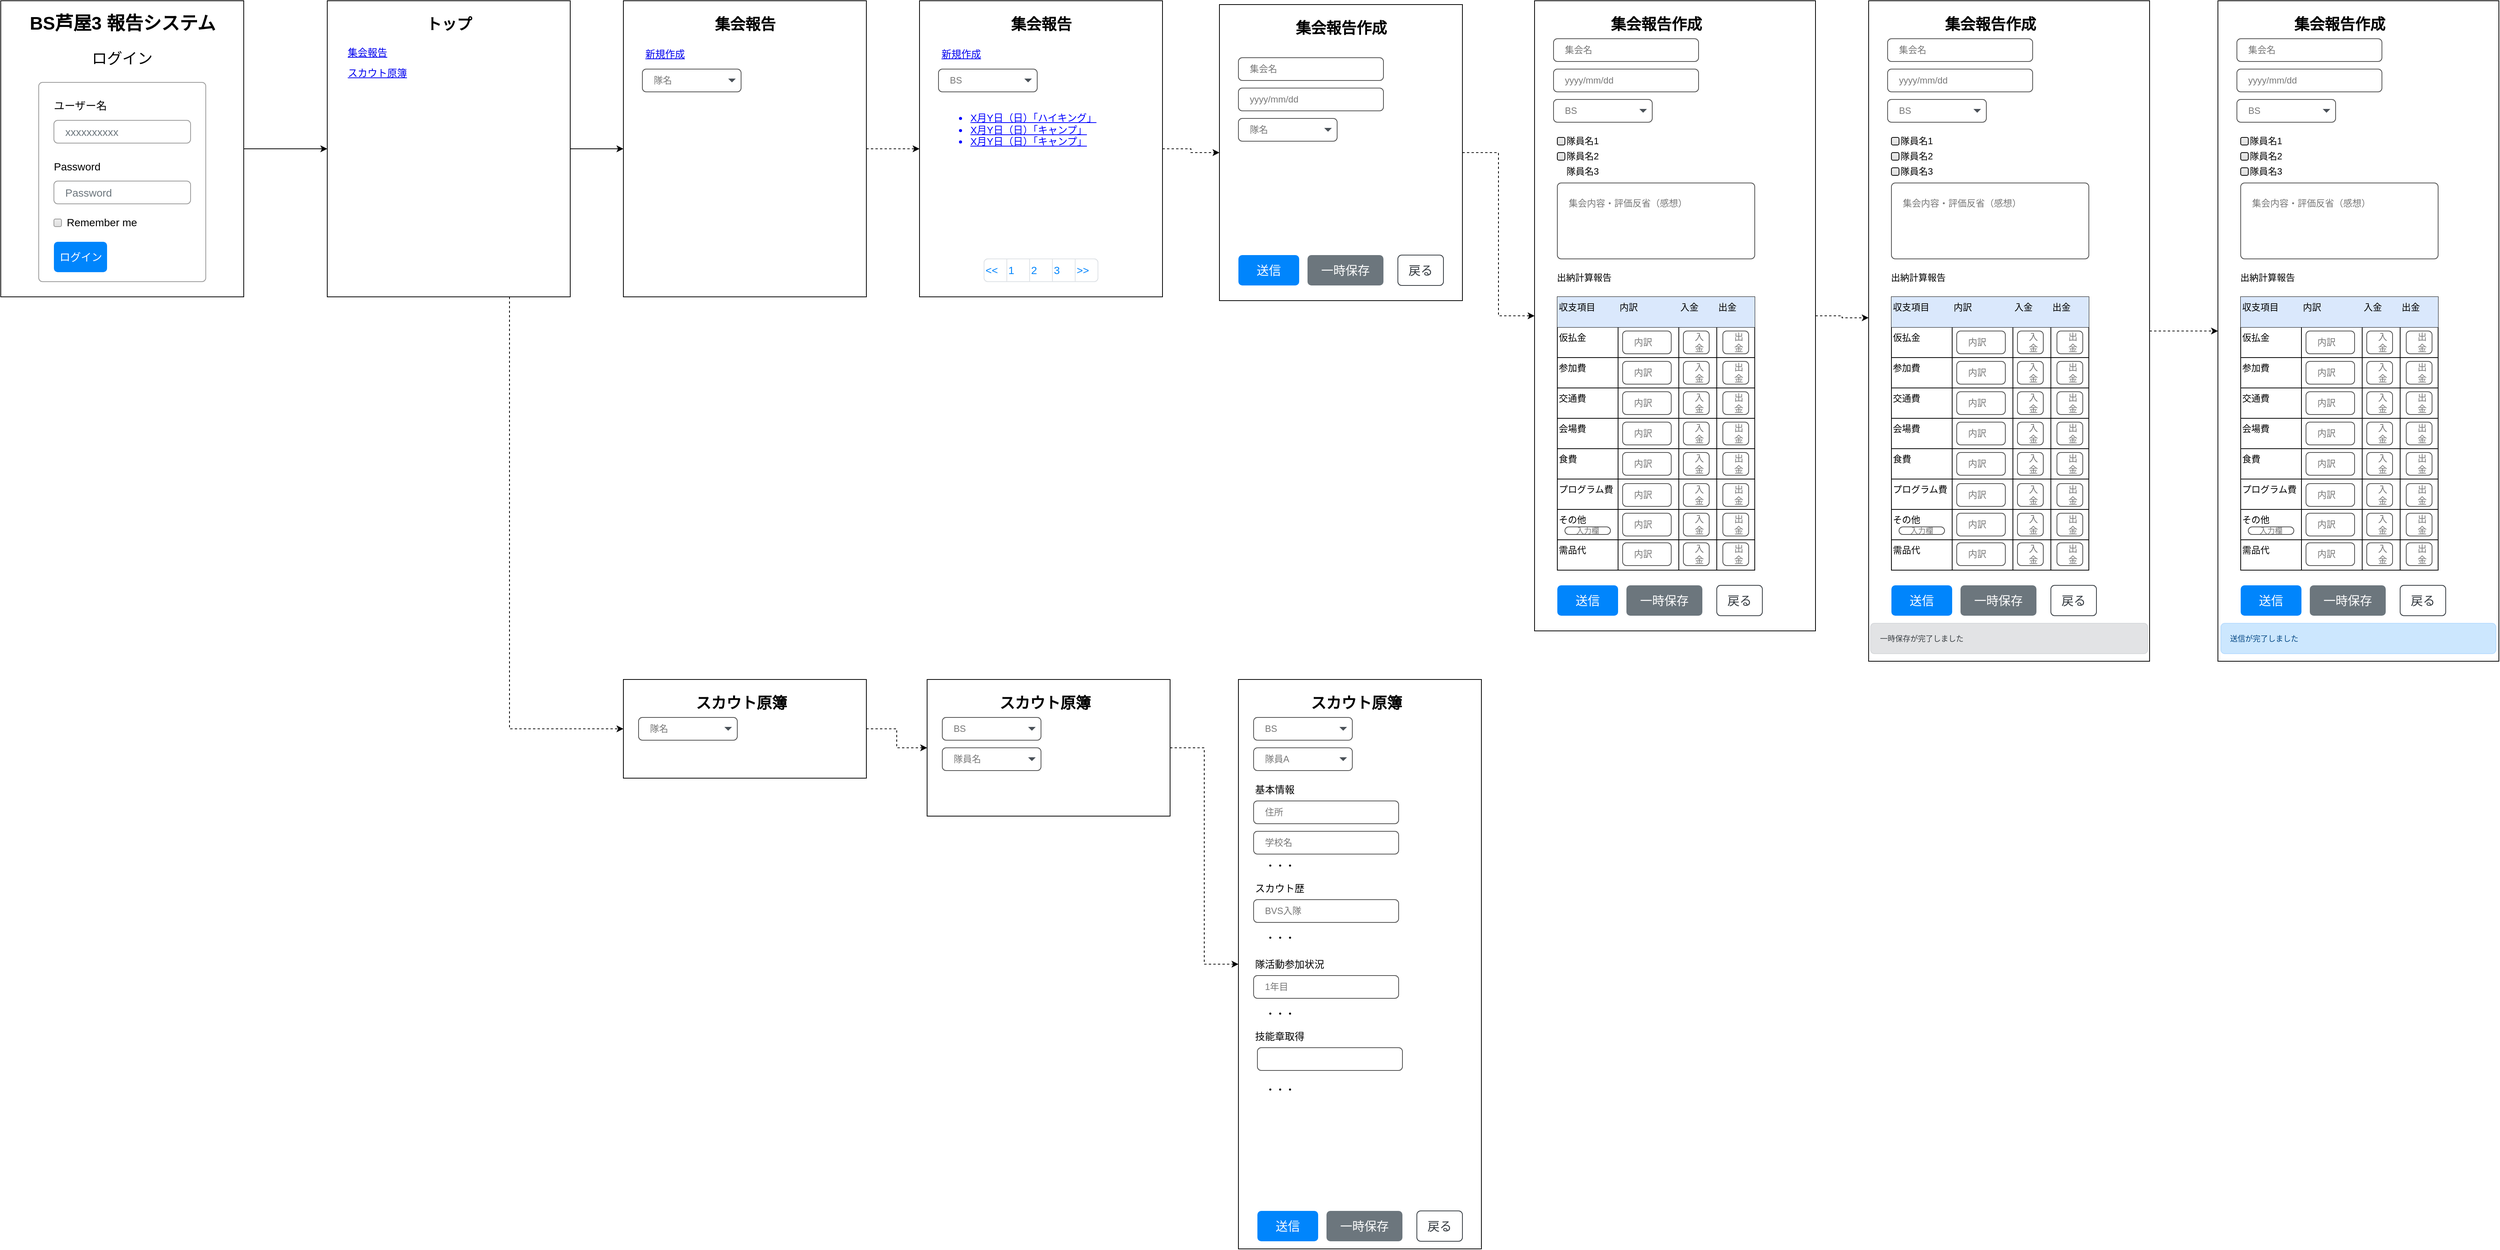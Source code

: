 <mxfile version="15.8.4" type="device" pages="2"><diagram id="z1km92qnoSmwef88iMWP" name="画面遷移"><mxGraphModel dx="1580" dy="1217" grid="1" gridSize="10" guides="1" tooltips="1" connect="1" arrows="1" fold="1" page="1" pageScale="1" pageWidth="1169" pageHeight="827" math="0" shadow="0"><root><mxCell id="0"/><mxCell id="1" parent="0"/><mxCell id="8Ow0_CZp8M4JILiKrwyS-9" style="edgeStyle=orthogonalEdgeStyle;rounded=0;orthogonalLoop=1;jettySize=auto;html=1;exitX=1;exitY=0.5;exitDx=0;exitDy=0;fontSize=14;" parent="1" source="8Ow0_CZp8M4JILiKrwyS-1" target="8Ow0_CZp8M4JILiKrwyS-8" edge="1"><mxGeometry relative="1" as="geometry"/></mxCell><mxCell id="8Ow0_CZp8M4JILiKrwyS-1" value="" style="rounded=0;whiteSpace=wrap;html=1;" parent="1" vertex="1"><mxGeometry x="20" y="10" width="320" height="390" as="geometry"/></mxCell><mxCell id="8Ow0_CZp8M4JILiKrwyS-4" value="BS芦屋3 報告システム" style="text;strokeColor=none;fillColor=none;html=1;fontSize=24;fontStyle=1;verticalAlign=middle;align=center;" parent="1" vertex="1"><mxGeometry x="30" y="20" width="300" height="40" as="geometry"/></mxCell><mxCell id="8Ow0_CZp8M4JILiKrwyS-30" style="edgeStyle=orthogonalEdgeStyle;rounded=0;orthogonalLoop=1;jettySize=auto;html=1;entryX=0;entryY=0.5;entryDx=0;entryDy=0;fontSize=13;" parent="1" source="8Ow0_CZp8M4JILiKrwyS-8" target="8Ow0_CZp8M4JILiKrwyS-28" edge="1"><mxGeometry relative="1" as="geometry"/></mxCell><mxCell id="8Ow0_CZp8M4JILiKrwyS-407" style="edgeStyle=orthogonalEdgeStyle;rounded=0;orthogonalLoop=1;jettySize=auto;html=1;entryX=0;entryY=0.5;entryDx=0;entryDy=0;dashed=1;fontSize=10;fontColor=#000000;exitX=0.75;exitY=1;exitDx=0;exitDy=0;" parent="1" source="8Ow0_CZp8M4JILiKrwyS-8" target="8Ow0_CZp8M4JILiKrwyS-403" edge="1"><mxGeometry relative="1" as="geometry"/></mxCell><mxCell id="8Ow0_CZp8M4JILiKrwyS-8" value="" style="rounded=0;whiteSpace=wrap;html=1;" parent="1" vertex="1"><mxGeometry x="450" y="10" width="320" height="390" as="geometry"/></mxCell><mxCell id="8Ow0_CZp8M4JILiKrwyS-10" value="トップ" style="text;strokeColor=none;fillColor=none;html=1;fontSize=20;fontStyle=1;verticalAlign=middle;align=center;" parent="1" vertex="1"><mxGeometry x="475" y="20" width="270" height="40" as="geometry"/></mxCell><mxCell id="8Ow0_CZp8M4JILiKrwyS-17" value="" style="html=1;shadow=0;dashed=0;shape=mxgraph.bootstrap.rrect;rSize=5;fillColor=#ffffff;strokeColor=#999999;fontSize=20;align=left;" parent="1" vertex="1"><mxGeometry x="70" y="117.5" width="220" height="262.5" as="geometry"/></mxCell><mxCell id="8Ow0_CZp8M4JILiKrwyS-18" value="ユーザー名" style="fillColor=none;strokeColor=none;align=left;spacing=20;fontSize=14;" parent="8Ow0_CZp8M4JILiKrwyS-17" vertex="1"><mxGeometry width="220" height="40" relative="1" as="geometry"><mxPoint y="10" as="offset"/></mxGeometry></mxCell><mxCell id="8Ow0_CZp8M4JILiKrwyS-19" value="xxxxxxxxxx" style="html=1;shadow=0;dashed=0;shape=mxgraph.bootstrap.rrect;rSize=5;fillColor=none;strokeColor=#999999;align=left;spacing=15;fontSize=14;fontColor=#6C767D;" parent="8Ow0_CZp8M4JILiKrwyS-17" vertex="1"><mxGeometry width="180" height="30" relative="1" as="geometry"><mxPoint x="20" y="50" as="offset"/></mxGeometry></mxCell><mxCell id="8Ow0_CZp8M4JILiKrwyS-20" value="Password" style="fillColor=none;strokeColor=none;align=left;spacing=20;fontSize=14;" parent="8Ow0_CZp8M4JILiKrwyS-17" vertex="1"><mxGeometry width="220" height="40" relative="1" as="geometry"><mxPoint y="90" as="offset"/></mxGeometry></mxCell><mxCell id="8Ow0_CZp8M4JILiKrwyS-21" value="Password" style="html=1;shadow=0;dashed=0;shape=mxgraph.bootstrap.rrect;rSize=5;fillColor=none;strokeColor=#999999;align=left;spacing=15;fontSize=14;fontColor=#6C767D;" parent="8Ow0_CZp8M4JILiKrwyS-17" vertex="1"><mxGeometry width="180" height="30" relative="1" as="geometry"><mxPoint x="20" y="130" as="offset"/></mxGeometry></mxCell><mxCell id="8Ow0_CZp8M4JILiKrwyS-22" value="Remember me" style="html=1;shadow=0;dashed=0;shape=mxgraph.bootstrap.rrect;rSize=2;fillColor=#EDEDED;strokeColor=#999999;align=left;fontSize=14;fontColor=#000000;labelPosition=right;verticalLabelPosition=middle;verticalAlign=middle;spacingLeft=5;spacingTop=-2;gradientColor=#DEDEDE;" parent="8Ow0_CZp8M4JILiKrwyS-17" vertex="1"><mxGeometry width="10" height="10" relative="1" as="geometry"><mxPoint x="20" y="180" as="offset"/></mxGeometry></mxCell><mxCell id="8Ow0_CZp8M4JILiKrwyS-23" value="ログイン" style="html=1;shadow=0;dashed=0;shape=mxgraph.bootstrap.rrect;rSize=5;fillColor=#0085FC;strokeColor=none;align=center;fontSize=14;fontColor=#FFFFFF;" parent="8Ow0_CZp8M4JILiKrwyS-17" vertex="1"><mxGeometry width="70" height="40" relative="1" as="geometry"><mxPoint x="20" y="210" as="offset"/></mxGeometry></mxCell><mxCell id="8Ow0_CZp8M4JILiKrwyS-26" value="ログイン" style="text;html=1;strokeColor=none;fillColor=none;align=center;verticalAlign=middle;whiteSpace=wrap;rounded=0;fontSize=20;" parent="1" vertex="1"><mxGeometry x="120" y="70" width="120" height="30" as="geometry"/></mxCell><UserObject label="集会報告" id="8Ow0_CZp8M4JILiKrwyS-27"><mxCell style="text;html=1;strokeColor=none;fillColor=none;whiteSpace=wrap;align=left;verticalAlign=middle;fontColor=#0000EE;fontStyle=4;fontSize=13;" parent="1" vertex="1"><mxGeometry x="475" y="65" width="130" height="25" as="geometry"/></mxCell></UserObject><mxCell id="8Ow0_CZp8M4JILiKrwyS-39" style="edgeStyle=orthogonalEdgeStyle;rounded=0;orthogonalLoop=1;jettySize=auto;html=1;entryX=0;entryY=0.5;entryDx=0;entryDy=0;fontSize=13;dashed=1;" parent="1" source="8Ow0_CZp8M4JILiKrwyS-28" target="8Ow0_CZp8M4JILiKrwyS-34" edge="1"><mxGeometry relative="1" as="geometry"/></mxCell><mxCell id="8Ow0_CZp8M4JILiKrwyS-28" value="" style="rounded=0;whiteSpace=wrap;html=1;" parent="1" vertex="1"><mxGeometry x="840" y="10" width="320" height="390" as="geometry"/></mxCell><mxCell id="8Ow0_CZp8M4JILiKrwyS-29" value="集会報告" style="text;strokeColor=none;fillColor=none;html=1;fontSize=20;fontStyle=1;verticalAlign=middle;align=center;" parent="1" vertex="1"><mxGeometry x="865" y="20" width="270" height="40" as="geometry"/></mxCell><UserObject label="新規作成" link="https://www.draw.io" id="8Ow0_CZp8M4JILiKrwyS-31"><mxCell style="text;html=1;strokeColor=none;fillColor=none;whiteSpace=wrap;align=center;verticalAlign=middle;fontColor=#0000EE;fontStyle=4;fontSize=13;" parent="1" vertex="1"><mxGeometry x="865" y="60" width="60" height="40" as="geometry"/></mxCell></UserObject><mxCell id="8Ow0_CZp8M4JILiKrwyS-32" value="隊名" style="html=1;shadow=0;dashed=0;shape=mxgraph.bootstrap.rrect;rSize=5;strokeColor=#505050;strokeWidth=1;fillColor=#ffffff;fontColor=#777777;whiteSpace=wrap;align=left;verticalAlign=middle;fontStyle=0;fontSize=12;spacing=15;" parent="1" vertex="1"><mxGeometry x="865" y="100" width="130" height="30" as="geometry"/></mxCell><mxCell id="8Ow0_CZp8M4JILiKrwyS-33" value="" style="shape=triangle;direction=south;fillColor=#495057;strokeColor=none;perimeter=none;fontSize=13;align=left;" parent="8Ow0_CZp8M4JILiKrwyS-32" vertex="1"><mxGeometry x="1" y="0.5" width="10" height="5" relative="1" as="geometry"><mxPoint x="-17" y="-2.5" as="offset"/></mxGeometry></mxCell><mxCell id="7lKpyu9ciky4IDQJF7bQ-1" style="edgeStyle=orthogonalEdgeStyle;rounded=0;orthogonalLoop=1;jettySize=auto;html=1;exitX=1;exitY=0.5;exitDx=0;exitDy=0;dashed=1;" edge="1" parent="1" source="8Ow0_CZp8M4JILiKrwyS-34" target="8Ow0_CZp8M4JILiKrwyS-40"><mxGeometry relative="1" as="geometry"/></mxCell><mxCell id="8Ow0_CZp8M4JILiKrwyS-34" value="" style="rounded=0;whiteSpace=wrap;html=1;" parent="1" vertex="1"><mxGeometry x="1230" y="10" width="320" height="390" as="geometry"/></mxCell><mxCell id="8Ow0_CZp8M4JILiKrwyS-35" value="集会報告" style="text;strokeColor=none;fillColor=none;html=1;fontSize=20;fontStyle=1;verticalAlign=middle;align=center;" parent="1" vertex="1"><mxGeometry x="1255" y="20" width="270" height="40" as="geometry"/></mxCell><UserObject label="新規作成" link="https://www.draw.io" id="8Ow0_CZp8M4JILiKrwyS-36"><mxCell style="text;html=1;strokeColor=none;fillColor=none;whiteSpace=wrap;align=center;verticalAlign=middle;fontColor=#0000EE;fontStyle=4;fontSize=13;" parent="1" vertex="1"><mxGeometry x="1255" y="60" width="60" height="40" as="geometry"/></mxCell></UserObject><mxCell id="8Ow0_CZp8M4JILiKrwyS-37" value="BS" style="html=1;shadow=0;dashed=0;shape=mxgraph.bootstrap.rrect;rSize=5;strokeColor=#505050;strokeWidth=1;fillColor=#ffffff;fontColor=#777777;whiteSpace=wrap;align=left;verticalAlign=middle;fontStyle=0;fontSize=12;spacing=15;" parent="1" vertex="1"><mxGeometry x="1255" y="100" width="130" height="30" as="geometry"/></mxCell><mxCell id="8Ow0_CZp8M4JILiKrwyS-38" value="" style="shape=triangle;direction=south;fillColor=#495057;strokeColor=none;perimeter=none;fontSize=13;align=left;" parent="8Ow0_CZp8M4JILiKrwyS-37" vertex="1"><mxGeometry x="1" y="0.5" width="10" height="5" relative="1" as="geometry"><mxPoint x="-17" y="-2.5" as="offset"/></mxGeometry></mxCell><mxCell id="7lKpyu9ciky4IDQJF7bQ-92" style="edgeStyle=orthogonalEdgeStyle;rounded=0;orthogonalLoop=1;jettySize=auto;html=1;dashed=1;" edge="1" parent="1" source="8Ow0_CZp8M4JILiKrwyS-40" target="8Ow0_CZp8M4JILiKrwyS-57"><mxGeometry relative="1" as="geometry"/></mxCell><mxCell id="8Ow0_CZp8M4JILiKrwyS-40" value="" style="rounded=0;whiteSpace=wrap;html=1;" parent="1" vertex="1"><mxGeometry x="1625" y="15" width="320" height="390" as="geometry"/></mxCell><mxCell id="8Ow0_CZp8M4JILiKrwyS-41" value="集会報告作成" style="text;strokeColor=none;fillColor=none;html=1;fontSize=20;fontStyle=1;verticalAlign=middle;align=center;" parent="1" vertex="1"><mxGeometry x="1650" y="25" width="270" height="40" as="geometry"/></mxCell><mxCell id="8Ow0_CZp8M4JILiKrwyS-45" value="" style="html=1;shadow=0;dashed=0;shape=mxgraph.bootstrap.rrect;rSize=5;strokeColor=#DEE2E6;html=1;whiteSpace=wrap;fillColor=#ffffff;fontColor=#0085FC;fontSize=13;align=left;" parent="1" vertex="1"><mxGeometry x="1315" y="350" width="150" height="30" as="geometry"/></mxCell><mxCell id="8Ow0_CZp8M4JILiKrwyS-46" value="&lt;&lt;" style="strokeColor=inherit;fillColor=inherit;gradientColor=inherit;fontColor=inherit;html=1;shadow=0;dashed=0;shape=mxgraph.bootstrap.leftButton;rSize=5;perimeter=none;whiteSpace=wrap;resizeHeight=1;fontSize=14;align=left;" parent="8Ow0_CZp8M4JILiKrwyS-45" vertex="1"><mxGeometry width="30" height="30" relative="1" as="geometry"/></mxCell><mxCell id="8Ow0_CZp8M4JILiKrwyS-47" value="1" style="strokeColor=inherit;fillColor=inherit;gradientColor=inherit;fontColor=inherit;html=1;shadow=0;dashed=0;perimeter=none;whiteSpace=wrap;resizeHeight=1;fontSize=14;align=left;" parent="8Ow0_CZp8M4JILiKrwyS-45" vertex="1"><mxGeometry width="30" height="30" relative="1" as="geometry"><mxPoint x="30" as="offset"/></mxGeometry></mxCell><mxCell id="8Ow0_CZp8M4JILiKrwyS-48" value="2" style="strokeColor=inherit;fillColor=inherit;gradientColor=inherit;fontColor=inherit;html=1;shadow=0;dashed=0;perimeter=none;whiteSpace=wrap;resizeHeight=1;fontSize=14;align=left;" parent="8Ow0_CZp8M4JILiKrwyS-45" vertex="1"><mxGeometry width="30" height="30" relative="1" as="geometry"><mxPoint x="60" as="offset"/></mxGeometry></mxCell><mxCell id="8Ow0_CZp8M4JILiKrwyS-49" value="3" style="strokeColor=inherit;fillColor=inherit;gradientColor=inherit;fontColor=inherit;html=1;shadow=0;dashed=0;perimeter=none;whiteSpace=wrap;resizeHeight=1;fontSize=14;align=left;" parent="8Ow0_CZp8M4JILiKrwyS-45" vertex="1"><mxGeometry width="30" height="30" relative="1" as="geometry"><mxPoint x="90" as="offset"/></mxGeometry></mxCell><mxCell id="8Ow0_CZp8M4JILiKrwyS-50" value="&gt;&gt;" style="strokeColor=inherit;fillColor=inherit;gradientColor=inherit;fontColor=inherit;html=1;shadow=0;dashed=0;shape=mxgraph.bootstrap.rightButton;rSize=5;perimeter=none;whiteSpace=wrap;resizeHeight=1;fontSize=14;align=left;" parent="8Ow0_CZp8M4JILiKrwyS-45" vertex="1"><mxGeometry x="1" width="30" height="30" relative="1" as="geometry"><mxPoint x="-30" as="offset"/></mxGeometry></mxCell><mxCell id="8Ow0_CZp8M4JILiKrwyS-52" value="&lt;ul&gt;&lt;li&gt;X月Y日（日）「ハイキング」&lt;/li&gt;&lt;li&gt;X月Y日（日）「キャンプ」&lt;/li&gt;&lt;li&gt;X月Y日（日）「キャンプ」&lt;/li&gt;&lt;/ul&gt;" style="text;strokeColor=none;fillColor=none;html=1;whiteSpace=wrap;verticalAlign=middle;overflow=hidden;fontSize=13;fontColor=#0000FF;fontStyle=4" parent="1" vertex="1"><mxGeometry x="1255" y="140" width="255" height="80" as="geometry"/></mxCell><mxCell id="8Ow0_CZp8M4JILiKrwyS-55" value="隊名" style="html=1;shadow=0;dashed=0;shape=mxgraph.bootstrap.rrect;rSize=5;strokeColor=#505050;strokeWidth=1;fillColor=#ffffff;fontColor=#777777;whiteSpace=wrap;align=left;verticalAlign=middle;fontStyle=0;fontSize=12;spacing=15;" parent="1" vertex="1"><mxGeometry x="1650" y="165" width="130" height="30" as="geometry"/></mxCell><mxCell id="8Ow0_CZp8M4JILiKrwyS-56" value="" style="shape=triangle;direction=south;fillColor=#495057;strokeColor=none;perimeter=none;fontSize=13;align=left;" parent="8Ow0_CZp8M4JILiKrwyS-55" vertex="1"><mxGeometry x="1" y="0.5" width="10" height="5" relative="1" as="geometry"><mxPoint x="-17" y="-2.5" as="offset"/></mxGeometry></mxCell><mxCell id="7lKpyu9ciky4IDQJF7bQ-91" style="edgeStyle=orthogonalEdgeStyle;rounded=0;orthogonalLoop=1;jettySize=auto;html=1;exitX=1;exitY=0.5;exitDx=0;exitDy=0;entryX=0;entryY=0.48;entryDx=0;entryDy=0;entryPerimeter=0;dashed=1;" edge="1" parent="1" source="8Ow0_CZp8M4JILiKrwyS-57" target="7lKpyu9ciky4IDQJF7bQ-2"><mxGeometry relative="1" as="geometry"/></mxCell><mxCell id="8Ow0_CZp8M4JILiKrwyS-57" value="" style="rounded=0;whiteSpace=wrap;html=1;" parent="1" vertex="1"><mxGeometry x="2040" y="10" width="370" height="830" as="geometry"/></mxCell><mxCell id="8Ow0_CZp8M4JILiKrwyS-58" value="集会報告作成" style="text;strokeColor=none;fillColor=none;html=1;fontSize=20;fontStyle=1;verticalAlign=middle;align=center;" parent="1" vertex="1"><mxGeometry x="2065" y="20" width="270" height="40" as="geometry"/></mxCell><mxCell id="8Ow0_CZp8M4JILiKrwyS-59" value="BS" style="html=1;shadow=0;dashed=0;shape=mxgraph.bootstrap.rrect;rSize=5;strokeColor=#505050;strokeWidth=1;fillColor=#ffffff;fontColor=#777777;whiteSpace=wrap;align=left;verticalAlign=middle;fontStyle=0;fontSize=12;spacing=15;" parent="1" vertex="1"><mxGeometry x="2065" y="140" width="130" height="30" as="geometry"/></mxCell><mxCell id="8Ow0_CZp8M4JILiKrwyS-60" value="" style="shape=triangle;direction=south;fillColor=#495057;strokeColor=none;perimeter=none;fontSize=13;align=left;" parent="8Ow0_CZp8M4JILiKrwyS-59" vertex="1"><mxGeometry x="1" y="0.5" width="10" height="5" relative="1" as="geometry"><mxPoint x="-17" y="-2.5" as="offset"/></mxGeometry></mxCell><mxCell id="8Ow0_CZp8M4JILiKrwyS-64" value="集会名" style="html=1;shadow=0;dashed=0;shape=mxgraph.bootstrap.rrect;rSize=5;strokeColor=#505050;strokeWidth=1;fillColor=#ffffff;fontColor=#777777;whiteSpace=wrap;align=left;verticalAlign=middle;fontStyle=0;fontSize=12;spacing=15;" parent="1" vertex="1"><mxGeometry x="1650" y="85" width="191" height="30" as="geometry"/></mxCell><mxCell id="8Ow0_CZp8M4JILiKrwyS-66" value="yyyy/mm/dd" style="html=1;shadow=0;dashed=0;shape=mxgraph.bootstrap.rrect;rSize=5;strokeColor=#505050;strokeWidth=1;fillColor=#ffffff;fontColor=#777777;whiteSpace=wrap;align=left;verticalAlign=middle;fontStyle=0;fontSize=12;spacing=15;" parent="1" vertex="1"><mxGeometry x="1650" y="125" width="191" height="30" as="geometry"/></mxCell><mxCell id="8Ow0_CZp8M4JILiKrwyS-67" value="集会名" style="html=1;shadow=0;dashed=0;shape=mxgraph.bootstrap.rrect;rSize=5;strokeColor=#505050;strokeWidth=1;fillColor=#ffffff;fontColor=#777777;whiteSpace=wrap;align=left;verticalAlign=middle;fontStyle=0;fontSize=12;spacing=15;" parent="1" vertex="1"><mxGeometry x="2065" y="60" width="191" height="30" as="geometry"/></mxCell><mxCell id="8Ow0_CZp8M4JILiKrwyS-68" value="yyyy/mm/dd" style="html=1;shadow=0;dashed=0;shape=mxgraph.bootstrap.rrect;rSize=5;strokeColor=#505050;strokeWidth=1;fillColor=#ffffff;fontColor=#777777;whiteSpace=wrap;align=left;verticalAlign=middle;fontStyle=0;fontSize=12;spacing=15;" parent="1" vertex="1"><mxGeometry x="2065" y="100" width="191" height="30" as="geometry"/></mxCell><mxCell id="8Ow0_CZp8M4JILiKrwyS-69" value="" style="html=1;shadow=0;dashed=0;shape=mxgraph.bootstrap.checkbox2;labelPosition=right;verticalLabelPosition=middle;align=left;verticalAlign=middle;gradientColor=#DEDEDE;fillColor=#EDEDED;checked=0;spacing=5;checkedFill=#0085FC;checkedStroke=#ffffff;sketch=0;fontSize=13;fontColor=#0000FF;" parent="1" vertex="1"><mxGeometry x="2070" y="190" width="10" height="10" as="geometry"/></mxCell><mxCell id="8Ow0_CZp8M4JILiKrwyS-70" value="&lt;font color=&quot;#000000&quot; style=&quot;font-size: 12px;&quot;&gt;隊員名1&lt;/font&gt;" style="text;html=1;strokeColor=none;fillColor=none;align=left;verticalAlign=middle;whiteSpace=wrap;rounded=0;fontSize=12;fontColor=#0000FF;" parent="1" vertex="1"><mxGeometry x="2080" y="180" width="60" height="30" as="geometry"/></mxCell><mxCell id="8Ow0_CZp8M4JILiKrwyS-71" value="" style="html=1;shadow=0;dashed=0;shape=mxgraph.bootstrap.checkbox2;labelPosition=right;verticalLabelPosition=middle;align=left;verticalAlign=middle;gradientColor=#DEDEDE;fillColor=#EDEDED;checked=0;spacing=5;checkedFill=#0085FC;checkedStroke=#ffffff;sketch=0;fontSize=13;fontColor=#0000FF;" parent="1" vertex="1"><mxGeometry x="2070" y="210" width="10" height="10" as="geometry"/></mxCell><mxCell id="8Ow0_CZp8M4JILiKrwyS-72" value="&lt;font color=&quot;#000000&quot; style=&quot;font-size: 12px&quot;&gt;隊員名2&lt;/font&gt;" style="text;html=1;strokeColor=none;fillColor=none;align=left;verticalAlign=middle;whiteSpace=wrap;rounded=0;fontSize=12;fontColor=#0000FF;" parent="1" vertex="1"><mxGeometry x="2080" y="200" width="60" height="30" as="geometry"/></mxCell><mxCell id="8Ow0_CZp8M4JILiKrwyS-74" value="&lt;font color=&quot;#000000&quot; style=&quot;font-size: 12px&quot;&gt;隊員名3&lt;/font&gt;" style="text;html=1;strokeColor=none;fillColor=none;align=left;verticalAlign=middle;whiteSpace=wrap;rounded=0;fontSize=12;fontColor=#0000FF;" parent="1" vertex="1"><mxGeometry x="2080" y="220" width="60" height="30" as="geometry"/></mxCell><mxCell id="8Ow0_CZp8M4JILiKrwyS-75" value="集会内容・評価反省（感想）" style="html=1;shadow=0;dashed=0;shape=mxgraph.bootstrap.rrect;rSize=5;strokeColor=#505050;strokeWidth=1;fillColor=#ffffff;fontColor=#777777;whiteSpace=wrap;align=left;verticalAlign=top;fontStyle=0;fontSize=12;spacing=15;" parent="1" vertex="1"><mxGeometry x="2070" y="250" width="260" height="100" as="geometry"/></mxCell><mxCell id="8Ow0_CZp8M4JILiKrwyS-76" value="送信" style="html=1;shadow=0;dashed=0;shape=mxgraph.bootstrap.rrect;rSize=5;strokeColor=none;strokeWidth=1;fillColor=#0085FC;fontColor=#FFFFFF;whiteSpace=wrap;align=center;verticalAlign=middle;spacingLeft=0;fontStyle=0;fontSize=16;spacing=5;" parent="1" vertex="1"><mxGeometry x="1650" y="345" width="80" height="40" as="geometry"/></mxCell><mxCell id="8Ow0_CZp8M4JILiKrwyS-77" value="一時保存" style="html=1;shadow=0;dashed=0;shape=mxgraph.bootstrap.rrect;rSize=5;strokeColor=none;strokeWidth=1;fillColor=#6C767D;fontColor=#FFFFFF;whiteSpace=wrap;align=center;verticalAlign=middle;spacingLeft=0;fontStyle=0;fontSize=16;spacing=5;" parent="1" vertex="1"><mxGeometry x="1741" y="345" width="100" height="40" as="geometry"/></mxCell><mxCell id="8Ow0_CZp8M4JILiKrwyS-78" value="戻る" style="html=1;shadow=0;dashed=0;shape=mxgraph.bootstrap.rrect;rSize=5;strokeColor=#343A40;strokeWidth=1;fillColor=none;fontColor=#343A40;whiteSpace=wrap;align=center;verticalAlign=middle;spacingLeft=0;fontStyle=0;fontSize=16;spacing=5;" parent="1" vertex="1"><mxGeometry x="1860" y="345" width="60" height="40" as="geometry"/></mxCell><mxCell id="8Ow0_CZp8M4JILiKrwyS-79" value="送信" style="html=1;shadow=0;dashed=0;shape=mxgraph.bootstrap.rrect;rSize=5;strokeColor=none;strokeWidth=1;fillColor=#0085FC;fontColor=#FFFFFF;whiteSpace=wrap;align=center;verticalAlign=middle;spacingLeft=0;fontStyle=0;fontSize=16;spacing=5;" parent="1" vertex="1"><mxGeometry x="2070" y="780" width="80" height="40" as="geometry"/></mxCell><mxCell id="8Ow0_CZp8M4JILiKrwyS-80" value="一時保存" style="html=1;shadow=0;dashed=0;shape=mxgraph.bootstrap.rrect;rSize=5;strokeColor=none;strokeWidth=1;fillColor=#6C767D;fontColor=#FFFFFF;whiteSpace=wrap;align=center;verticalAlign=middle;spacingLeft=0;fontStyle=0;fontSize=16;spacing=5;" parent="1" vertex="1"><mxGeometry x="2161" y="780" width="100" height="40" as="geometry"/></mxCell><mxCell id="8Ow0_CZp8M4JILiKrwyS-81" value="戻る" style="html=1;shadow=0;dashed=0;shape=mxgraph.bootstrap.rrect;rSize=5;strokeColor=#343A40;strokeWidth=1;fillColor=none;fontColor=#343A40;whiteSpace=wrap;align=center;verticalAlign=middle;spacingLeft=0;fontStyle=0;fontSize=16;spacing=5;" parent="1" vertex="1"><mxGeometry x="2280" y="780" width="60" height="40" as="geometry"/></mxCell><mxCell id="8Ow0_CZp8M4JILiKrwyS-82" value="出納計算報告" style="text;html=1;strokeColor=none;fillColor=none;align=center;verticalAlign=middle;whiteSpace=wrap;rounded=0;fontSize=12;fontColor=#000000;" parent="1" vertex="1"><mxGeometry x="2062.5" y="360" width="85" height="30" as="geometry"/></mxCell><mxCell id="8Ow0_CZp8M4JILiKrwyS-83" value="" style="shape=table;html=1;whiteSpace=wrap;startSize=0;container=1;collapsible=0;childLayout=tableLayout;fontSize=12;fontColor=#000000;align=left;verticalAlign=top;" parent="1" vertex="1"><mxGeometry x="2070" y="400" width="260" height="360" as="geometry"/></mxCell><mxCell id="8Ow0_CZp8M4JILiKrwyS-84" value="" style="shape=partialRectangle;html=1;whiteSpace=wrap;collapsible=0;dropTarget=0;pointerEvents=0;fillColor=none;top=0;left=0;bottom=0;right=0;points=[[0,0.5],[1,0.5]];portConstraint=eastwest;fontSize=12;fontColor=#000000;align=left;verticalAlign=top;" parent="8Ow0_CZp8M4JILiKrwyS-83" vertex="1"><mxGeometry width="260" height="40" as="geometry"/></mxCell><mxCell id="8Ow0_CZp8M4JILiKrwyS-85" value="収支項目" style="shape=partialRectangle;html=1;whiteSpace=wrap;connectable=0;fillColor=#dae8fc;top=0;left=0;bottom=0;right=0;overflow=hidden;pointerEvents=1;fontSize=12;align=left;verticalAlign=top;strokeColor=#6c8ebf;" parent="8Ow0_CZp8M4JILiKrwyS-84" vertex="1"><mxGeometry width="80" height="40" as="geometry"><mxRectangle width="80" height="40" as="alternateBounds"/></mxGeometry></mxCell><mxCell id="8Ow0_CZp8M4JILiKrwyS-86" value="内訳" style="shape=partialRectangle;html=1;whiteSpace=wrap;connectable=0;fillColor=#dae8fc;top=0;left=0;bottom=0;right=0;overflow=hidden;pointerEvents=1;fontSize=12;align=left;verticalAlign=top;strokeColor=#6c8ebf;" parent="8Ow0_CZp8M4JILiKrwyS-84" vertex="1"><mxGeometry x="80" width="80" height="40" as="geometry"><mxRectangle width="80" height="40" as="alternateBounds"/></mxGeometry></mxCell><mxCell id="8Ow0_CZp8M4JILiKrwyS-87" value="入金" style="shape=partialRectangle;html=1;whiteSpace=wrap;connectable=0;fillColor=#dae8fc;top=0;left=0;bottom=0;right=0;overflow=hidden;pointerEvents=1;fontSize=12;align=left;verticalAlign=top;strokeColor=#6c8ebf;" parent="8Ow0_CZp8M4JILiKrwyS-84" vertex="1"><mxGeometry x="160" width="50" height="40" as="geometry"><mxRectangle width="50" height="40" as="alternateBounds"/></mxGeometry></mxCell><mxCell id="8Ow0_CZp8M4JILiKrwyS-142" value="出金" style="shape=partialRectangle;html=1;whiteSpace=wrap;connectable=0;fillColor=#dae8fc;top=0;left=0;bottom=0;right=0;overflow=hidden;pointerEvents=1;fontSize=12;align=left;verticalAlign=top;strokeColor=#6c8ebf;" parent="8Ow0_CZp8M4JILiKrwyS-84" vertex="1"><mxGeometry x="210" width="50" height="40" as="geometry"><mxRectangle width="50" height="40" as="alternateBounds"/></mxGeometry></mxCell><mxCell id="8Ow0_CZp8M4JILiKrwyS-88" value="" style="shape=partialRectangle;html=1;whiteSpace=wrap;collapsible=0;dropTarget=0;pointerEvents=0;fillColor=none;top=0;left=0;bottom=0;right=0;points=[[0,0.5],[1,0.5]];portConstraint=eastwest;fontSize=12;fontColor=#000000;align=left;verticalAlign=top;" parent="8Ow0_CZp8M4JILiKrwyS-83" vertex="1"><mxGeometry y="40" width="260" height="40" as="geometry"/></mxCell><mxCell id="8Ow0_CZp8M4JILiKrwyS-89" value="仮払金" style="shape=partialRectangle;html=1;whiteSpace=wrap;connectable=0;fillColor=none;top=0;left=0;bottom=0;right=0;overflow=hidden;pointerEvents=1;fontSize=12;fontColor=#000000;align=left;verticalAlign=top;" parent="8Ow0_CZp8M4JILiKrwyS-88" vertex="1"><mxGeometry width="80" height="40" as="geometry"><mxRectangle width="80" height="40" as="alternateBounds"/></mxGeometry></mxCell><mxCell id="8Ow0_CZp8M4JILiKrwyS-90" value="" style="shape=partialRectangle;html=1;whiteSpace=wrap;connectable=0;fillColor=none;top=0;left=0;bottom=0;right=0;overflow=hidden;pointerEvents=1;fontSize=12;fontColor=#000000;align=left;verticalAlign=top;" parent="8Ow0_CZp8M4JILiKrwyS-88" vertex="1"><mxGeometry x="80" width="80" height="40" as="geometry"><mxRectangle width="80" height="40" as="alternateBounds"/></mxGeometry></mxCell><mxCell id="8Ow0_CZp8M4JILiKrwyS-91" value="" style="shape=partialRectangle;html=1;whiteSpace=wrap;connectable=0;fillColor=none;top=0;left=0;bottom=0;right=0;overflow=hidden;pointerEvents=1;fontSize=12;fontColor=#000000;align=left;verticalAlign=top;" parent="8Ow0_CZp8M4JILiKrwyS-88" vertex="1"><mxGeometry x="160" width="50" height="40" as="geometry"><mxRectangle width="50" height="40" as="alternateBounds"/></mxGeometry></mxCell><mxCell id="8Ow0_CZp8M4JILiKrwyS-143" style="shape=partialRectangle;html=1;whiteSpace=wrap;connectable=0;fillColor=none;top=0;left=0;bottom=0;right=0;overflow=hidden;pointerEvents=1;fontSize=12;fontColor=#000000;align=left;verticalAlign=top;" parent="8Ow0_CZp8M4JILiKrwyS-88" vertex="1"><mxGeometry x="210" width="50" height="40" as="geometry"><mxRectangle width="50" height="40" as="alternateBounds"/></mxGeometry></mxCell><mxCell id="8Ow0_CZp8M4JILiKrwyS-96" value="" style="shape=partialRectangle;html=1;whiteSpace=wrap;collapsible=0;dropTarget=0;pointerEvents=0;fillColor=none;top=0;left=0;bottom=0;right=0;points=[[0,0.5],[1,0.5]];portConstraint=eastwest;fontSize=12;fontColor=#000000;align=left;verticalAlign=top;" parent="8Ow0_CZp8M4JILiKrwyS-83" vertex="1"><mxGeometry y="80" width="260" height="40" as="geometry"/></mxCell><mxCell id="8Ow0_CZp8M4JILiKrwyS-97" value="参加費" style="shape=partialRectangle;html=1;whiteSpace=wrap;connectable=0;fillColor=none;top=0;left=0;bottom=0;right=0;overflow=hidden;pointerEvents=1;fontSize=12;fontColor=#000000;align=left;verticalAlign=top;" parent="8Ow0_CZp8M4JILiKrwyS-96" vertex="1"><mxGeometry width="80" height="40" as="geometry"><mxRectangle width="80" height="40" as="alternateBounds"/></mxGeometry></mxCell><mxCell id="8Ow0_CZp8M4JILiKrwyS-98" value="" style="shape=partialRectangle;html=1;whiteSpace=wrap;connectable=0;fillColor=none;top=0;left=0;bottom=0;right=0;overflow=hidden;pointerEvents=1;fontSize=12;fontColor=#000000;align=left;verticalAlign=top;" parent="8Ow0_CZp8M4JILiKrwyS-96" vertex="1"><mxGeometry x="80" width="80" height="40" as="geometry"><mxRectangle width="80" height="40" as="alternateBounds"/></mxGeometry></mxCell><mxCell id="8Ow0_CZp8M4JILiKrwyS-99" value="" style="shape=partialRectangle;html=1;whiteSpace=wrap;connectable=0;fillColor=none;top=0;left=0;bottom=0;right=0;overflow=hidden;pointerEvents=1;fontSize=12;fontColor=#000000;align=left;verticalAlign=top;" parent="8Ow0_CZp8M4JILiKrwyS-96" vertex="1"><mxGeometry x="160" width="50" height="40" as="geometry"><mxRectangle width="50" height="40" as="alternateBounds"/></mxGeometry></mxCell><mxCell id="8Ow0_CZp8M4JILiKrwyS-144" style="shape=partialRectangle;html=1;whiteSpace=wrap;connectable=0;fillColor=none;top=0;left=0;bottom=0;right=0;overflow=hidden;pointerEvents=1;fontSize=12;fontColor=#000000;align=left;verticalAlign=top;" parent="8Ow0_CZp8M4JILiKrwyS-96" vertex="1"><mxGeometry x="210" width="50" height="40" as="geometry"><mxRectangle width="50" height="40" as="alternateBounds"/></mxGeometry></mxCell><mxCell id="8Ow0_CZp8M4JILiKrwyS-92" value="" style="shape=partialRectangle;html=1;whiteSpace=wrap;collapsible=0;dropTarget=0;pointerEvents=0;fillColor=none;top=0;left=0;bottom=0;right=0;points=[[0,0.5],[1,0.5]];portConstraint=eastwest;fontSize=12;fontColor=#000000;align=left;verticalAlign=top;" parent="8Ow0_CZp8M4JILiKrwyS-83" vertex="1"><mxGeometry y="120" width="260" height="40" as="geometry"/></mxCell><mxCell id="8Ow0_CZp8M4JILiKrwyS-93" value="交通費" style="shape=partialRectangle;html=1;whiteSpace=wrap;connectable=0;fillColor=none;top=0;left=0;bottom=0;right=0;overflow=hidden;pointerEvents=1;fontSize=12;fontColor=#000000;align=left;verticalAlign=top;" parent="8Ow0_CZp8M4JILiKrwyS-92" vertex="1"><mxGeometry width="80" height="40" as="geometry"><mxRectangle width="80" height="40" as="alternateBounds"/></mxGeometry></mxCell><mxCell id="8Ow0_CZp8M4JILiKrwyS-94" value="" style="shape=partialRectangle;html=1;whiteSpace=wrap;connectable=0;fillColor=none;top=0;left=0;bottom=0;right=0;overflow=hidden;pointerEvents=1;fontSize=12;fontColor=#000000;align=left;verticalAlign=top;" parent="8Ow0_CZp8M4JILiKrwyS-92" vertex="1"><mxGeometry x="80" width="80" height="40" as="geometry"><mxRectangle width="80" height="40" as="alternateBounds"/></mxGeometry></mxCell><mxCell id="8Ow0_CZp8M4JILiKrwyS-95" value="" style="shape=partialRectangle;html=1;whiteSpace=wrap;connectable=0;fillColor=none;top=0;left=0;bottom=0;right=0;overflow=hidden;pointerEvents=1;fontSize=12;fontColor=#000000;align=left;verticalAlign=top;" parent="8Ow0_CZp8M4JILiKrwyS-92" vertex="1"><mxGeometry x="160" width="50" height="40" as="geometry"><mxRectangle width="50" height="40" as="alternateBounds"/></mxGeometry></mxCell><mxCell id="8Ow0_CZp8M4JILiKrwyS-145" style="shape=partialRectangle;html=1;whiteSpace=wrap;connectable=0;fillColor=none;top=0;left=0;bottom=0;right=0;overflow=hidden;pointerEvents=1;fontSize=12;fontColor=#000000;align=left;verticalAlign=top;" parent="8Ow0_CZp8M4JILiKrwyS-92" vertex="1"><mxGeometry x="210" width="50" height="40" as="geometry"><mxRectangle width="50" height="40" as="alternateBounds"/></mxGeometry></mxCell><mxCell id="8Ow0_CZp8M4JILiKrwyS-150" value="" style="shape=partialRectangle;html=1;whiteSpace=wrap;collapsible=0;dropTarget=0;pointerEvents=0;fillColor=none;top=0;left=0;bottom=0;right=0;points=[[0,0.5],[1,0.5]];portConstraint=eastwest;fontSize=12;fontColor=#000000;align=left;verticalAlign=top;" parent="8Ow0_CZp8M4JILiKrwyS-83" vertex="1"><mxGeometry y="160" width="260" height="40" as="geometry"/></mxCell><mxCell id="8Ow0_CZp8M4JILiKrwyS-151" value="会場費" style="shape=partialRectangle;html=1;whiteSpace=wrap;connectable=0;fillColor=none;top=0;left=0;bottom=0;right=0;overflow=hidden;pointerEvents=1;fontSize=12;fontColor=#000000;align=left;verticalAlign=top;" parent="8Ow0_CZp8M4JILiKrwyS-150" vertex="1"><mxGeometry width="80" height="40" as="geometry"><mxRectangle width="80" height="40" as="alternateBounds"/></mxGeometry></mxCell><mxCell id="8Ow0_CZp8M4JILiKrwyS-152" value="" style="shape=partialRectangle;html=1;whiteSpace=wrap;connectable=0;fillColor=none;top=0;left=0;bottom=0;right=0;overflow=hidden;pointerEvents=1;fontSize=12;fontColor=#000000;align=left;verticalAlign=top;" parent="8Ow0_CZp8M4JILiKrwyS-150" vertex="1"><mxGeometry x="80" width="80" height="40" as="geometry"><mxRectangle width="80" height="40" as="alternateBounds"/></mxGeometry></mxCell><mxCell id="8Ow0_CZp8M4JILiKrwyS-153" value="" style="shape=partialRectangle;html=1;whiteSpace=wrap;connectable=0;fillColor=none;top=0;left=0;bottom=0;right=0;overflow=hidden;pointerEvents=1;fontSize=12;fontColor=#000000;align=left;verticalAlign=top;" parent="8Ow0_CZp8M4JILiKrwyS-150" vertex="1"><mxGeometry x="160" width="50" height="40" as="geometry"><mxRectangle width="50" height="40" as="alternateBounds"/></mxGeometry></mxCell><mxCell id="8Ow0_CZp8M4JILiKrwyS-154" style="shape=partialRectangle;html=1;whiteSpace=wrap;connectable=0;fillColor=none;top=0;left=0;bottom=0;right=0;overflow=hidden;pointerEvents=1;fontSize=12;fontColor=#000000;align=left;verticalAlign=top;" parent="8Ow0_CZp8M4JILiKrwyS-150" vertex="1"><mxGeometry x="210" width="50" height="40" as="geometry"><mxRectangle width="50" height="40" as="alternateBounds"/></mxGeometry></mxCell><mxCell id="8Ow0_CZp8M4JILiKrwyS-156" value="" style="shape=partialRectangle;html=1;whiteSpace=wrap;collapsible=0;dropTarget=0;pointerEvents=0;fillColor=none;top=0;left=0;bottom=0;right=0;points=[[0,0.5],[1,0.5]];portConstraint=eastwest;fontSize=12;fontColor=#000000;align=left;verticalAlign=top;" parent="8Ow0_CZp8M4JILiKrwyS-83" vertex="1"><mxGeometry y="200" width="260" height="40" as="geometry"/></mxCell><mxCell id="8Ow0_CZp8M4JILiKrwyS-157" value="食費" style="shape=partialRectangle;html=1;whiteSpace=wrap;connectable=0;fillColor=none;top=0;left=0;bottom=0;right=0;overflow=hidden;pointerEvents=1;fontSize=12;fontColor=#000000;align=left;verticalAlign=top;" parent="8Ow0_CZp8M4JILiKrwyS-156" vertex="1"><mxGeometry width="80" height="40" as="geometry"><mxRectangle width="80" height="40" as="alternateBounds"/></mxGeometry></mxCell><mxCell id="8Ow0_CZp8M4JILiKrwyS-158" value="" style="shape=partialRectangle;html=1;whiteSpace=wrap;connectable=0;fillColor=none;top=0;left=0;bottom=0;right=0;overflow=hidden;pointerEvents=1;fontSize=12;fontColor=#000000;align=left;verticalAlign=top;" parent="8Ow0_CZp8M4JILiKrwyS-156" vertex="1"><mxGeometry x="80" width="80" height="40" as="geometry"><mxRectangle width="80" height="40" as="alternateBounds"/></mxGeometry></mxCell><mxCell id="8Ow0_CZp8M4JILiKrwyS-159" value="" style="shape=partialRectangle;html=1;whiteSpace=wrap;connectable=0;fillColor=none;top=0;left=0;bottom=0;right=0;overflow=hidden;pointerEvents=1;fontSize=12;fontColor=#000000;align=left;verticalAlign=top;" parent="8Ow0_CZp8M4JILiKrwyS-156" vertex="1"><mxGeometry x="160" width="50" height="40" as="geometry"><mxRectangle width="50" height="40" as="alternateBounds"/></mxGeometry></mxCell><mxCell id="8Ow0_CZp8M4JILiKrwyS-160" style="shape=partialRectangle;html=1;whiteSpace=wrap;connectable=0;fillColor=none;top=0;left=0;bottom=0;right=0;overflow=hidden;pointerEvents=1;fontSize=12;fontColor=#000000;align=left;verticalAlign=top;" parent="8Ow0_CZp8M4JILiKrwyS-156" vertex="1"><mxGeometry x="210" width="50" height="40" as="geometry"><mxRectangle width="50" height="40" as="alternateBounds"/></mxGeometry></mxCell><mxCell id="8Ow0_CZp8M4JILiKrwyS-162" style="shape=partialRectangle;html=1;whiteSpace=wrap;collapsible=0;dropTarget=0;pointerEvents=0;fillColor=none;top=0;left=0;bottom=0;right=0;points=[[0,0.5],[1,0.5]];portConstraint=eastwest;fontSize=12;fontColor=#000000;align=left;verticalAlign=top;" parent="8Ow0_CZp8M4JILiKrwyS-83" vertex="1"><mxGeometry y="240" width="260" height="40" as="geometry"/></mxCell><mxCell id="8Ow0_CZp8M4JILiKrwyS-163" value="プログラム費" style="shape=partialRectangle;html=1;whiteSpace=wrap;connectable=0;fillColor=none;top=0;left=0;bottom=0;right=0;overflow=hidden;pointerEvents=1;fontSize=12;fontColor=#000000;align=left;verticalAlign=top;" parent="8Ow0_CZp8M4JILiKrwyS-162" vertex="1"><mxGeometry width="80" height="40" as="geometry"><mxRectangle width="80" height="40" as="alternateBounds"/></mxGeometry></mxCell><mxCell id="8Ow0_CZp8M4JILiKrwyS-164" style="shape=partialRectangle;html=1;whiteSpace=wrap;connectable=0;fillColor=none;top=0;left=0;bottom=0;right=0;overflow=hidden;pointerEvents=1;fontSize=12;fontColor=#000000;align=left;verticalAlign=top;" parent="8Ow0_CZp8M4JILiKrwyS-162" vertex="1"><mxGeometry x="80" width="80" height="40" as="geometry"><mxRectangle width="80" height="40" as="alternateBounds"/></mxGeometry></mxCell><mxCell id="8Ow0_CZp8M4JILiKrwyS-165" style="shape=partialRectangle;html=1;whiteSpace=wrap;connectable=0;fillColor=none;top=0;left=0;bottom=0;right=0;overflow=hidden;pointerEvents=1;fontSize=12;fontColor=#000000;align=left;verticalAlign=top;" parent="8Ow0_CZp8M4JILiKrwyS-162" vertex="1"><mxGeometry x="160" width="50" height="40" as="geometry"><mxRectangle width="50" height="40" as="alternateBounds"/></mxGeometry></mxCell><mxCell id="8Ow0_CZp8M4JILiKrwyS-166" style="shape=partialRectangle;html=1;whiteSpace=wrap;connectable=0;fillColor=none;top=0;left=0;bottom=0;right=0;overflow=hidden;pointerEvents=1;fontSize=12;fontColor=#000000;align=left;verticalAlign=top;" parent="8Ow0_CZp8M4JILiKrwyS-162" vertex="1"><mxGeometry x="210" width="50" height="40" as="geometry"><mxRectangle width="50" height="40" as="alternateBounds"/></mxGeometry></mxCell><mxCell id="8Ow0_CZp8M4JILiKrwyS-180" style="shape=partialRectangle;html=1;whiteSpace=wrap;collapsible=0;dropTarget=0;pointerEvents=0;fillColor=none;top=0;left=0;bottom=0;right=0;points=[[0,0.5],[1,0.5]];portConstraint=eastwest;fontSize=12;fontColor=#000000;align=left;verticalAlign=top;" parent="8Ow0_CZp8M4JILiKrwyS-83" vertex="1"><mxGeometry y="280" width="260" height="40" as="geometry"/></mxCell><mxCell id="8Ow0_CZp8M4JILiKrwyS-181" value="その他" style="shape=partialRectangle;html=1;whiteSpace=wrap;connectable=0;fillColor=none;top=0;left=0;bottom=0;right=0;overflow=hidden;pointerEvents=1;fontSize=12;fontColor=#000000;align=left;verticalAlign=top;" parent="8Ow0_CZp8M4JILiKrwyS-180" vertex="1"><mxGeometry width="80" height="40" as="geometry"><mxRectangle width="80" height="40" as="alternateBounds"/></mxGeometry></mxCell><mxCell id="8Ow0_CZp8M4JILiKrwyS-182" style="shape=partialRectangle;html=1;whiteSpace=wrap;connectable=0;fillColor=none;top=0;left=0;bottom=0;right=0;overflow=hidden;pointerEvents=1;fontSize=12;fontColor=#000000;align=left;verticalAlign=top;" parent="8Ow0_CZp8M4JILiKrwyS-180" vertex="1"><mxGeometry x="80" width="80" height="40" as="geometry"><mxRectangle width="80" height="40" as="alternateBounds"/></mxGeometry></mxCell><mxCell id="8Ow0_CZp8M4JILiKrwyS-183" style="shape=partialRectangle;html=1;whiteSpace=wrap;connectable=0;fillColor=none;top=0;left=0;bottom=0;right=0;overflow=hidden;pointerEvents=1;fontSize=12;fontColor=#000000;align=left;verticalAlign=top;" parent="8Ow0_CZp8M4JILiKrwyS-180" vertex="1"><mxGeometry x="160" width="50" height="40" as="geometry"><mxRectangle width="50" height="40" as="alternateBounds"/></mxGeometry></mxCell><mxCell id="8Ow0_CZp8M4JILiKrwyS-184" style="shape=partialRectangle;html=1;whiteSpace=wrap;connectable=0;fillColor=none;top=0;left=0;bottom=0;right=0;overflow=hidden;pointerEvents=1;fontSize=12;fontColor=#000000;align=left;verticalAlign=top;" parent="8Ow0_CZp8M4JILiKrwyS-180" vertex="1"><mxGeometry x="210" width="50" height="40" as="geometry"><mxRectangle width="50" height="40" as="alternateBounds"/></mxGeometry></mxCell><mxCell id="8Ow0_CZp8M4JILiKrwyS-187" style="shape=partialRectangle;html=1;whiteSpace=wrap;collapsible=0;dropTarget=0;pointerEvents=0;fillColor=none;top=0;left=0;bottom=0;right=0;points=[[0,0.5],[1,0.5]];portConstraint=eastwest;fontSize=12;fontColor=#000000;align=left;verticalAlign=top;" parent="8Ow0_CZp8M4JILiKrwyS-83" vertex="1"><mxGeometry y="320" width="260" height="40" as="geometry"/></mxCell><mxCell id="8Ow0_CZp8M4JILiKrwyS-188" value="需品代" style="shape=partialRectangle;html=1;whiteSpace=wrap;connectable=0;fillColor=none;top=0;left=0;bottom=0;right=0;overflow=hidden;pointerEvents=1;fontSize=12;fontColor=#000000;align=left;verticalAlign=top;" parent="8Ow0_CZp8M4JILiKrwyS-187" vertex="1"><mxGeometry width="80" height="40" as="geometry"><mxRectangle width="80" height="40" as="alternateBounds"/></mxGeometry></mxCell><mxCell id="8Ow0_CZp8M4JILiKrwyS-189" style="shape=partialRectangle;html=1;whiteSpace=wrap;connectable=0;fillColor=none;top=0;left=0;bottom=0;right=0;overflow=hidden;pointerEvents=1;fontSize=12;fontColor=#000000;align=left;verticalAlign=top;" parent="8Ow0_CZp8M4JILiKrwyS-187" vertex="1"><mxGeometry x="80" width="80" height="40" as="geometry"><mxRectangle width="80" height="40" as="alternateBounds"/></mxGeometry></mxCell><mxCell id="8Ow0_CZp8M4JILiKrwyS-190" style="shape=partialRectangle;html=1;whiteSpace=wrap;connectable=0;fillColor=none;top=0;left=0;bottom=0;right=0;overflow=hidden;pointerEvents=1;fontSize=12;fontColor=#000000;align=left;verticalAlign=top;" parent="8Ow0_CZp8M4JILiKrwyS-187" vertex="1"><mxGeometry x="160" width="50" height="40" as="geometry"><mxRectangle width="50" height="40" as="alternateBounds"/></mxGeometry></mxCell><mxCell id="8Ow0_CZp8M4JILiKrwyS-191" style="shape=partialRectangle;html=1;whiteSpace=wrap;connectable=0;fillColor=none;top=0;left=0;bottom=0;right=0;overflow=hidden;pointerEvents=1;fontSize=12;fontColor=#000000;align=left;verticalAlign=top;" parent="8Ow0_CZp8M4JILiKrwyS-187" vertex="1"><mxGeometry x="210" width="50" height="40" as="geometry"><mxRectangle width="50" height="40" as="alternateBounds"/></mxGeometry></mxCell><mxCell id="8Ow0_CZp8M4JILiKrwyS-186" value="&lt;font style=&quot;font-size: 10px&quot;&gt;入力欄&lt;/font&gt;" style="html=1;shadow=0;dashed=0;shape=mxgraph.bootstrap.rrect;rSize=5;strokeColor=#505050;strokeWidth=1;fillColor=#ffffff;fontColor=#777777;whiteSpace=wrap;align=left;verticalAlign=middle;fontStyle=0;fontSize=12;spacing=15;" parent="1" vertex="1"><mxGeometry x="2080" y="703" width="60" height="10" as="geometry"/></mxCell><mxCell id="8Ow0_CZp8M4JILiKrwyS-193" value="内訳" style="html=1;shadow=0;dashed=0;shape=mxgraph.bootstrap.rrect;rSize=5;strokeColor=#505050;strokeWidth=1;fillColor=#ffffff;fontColor=#777777;whiteSpace=wrap;align=left;verticalAlign=middle;fontStyle=0;fontSize=12;spacing=15;" parent="1" vertex="1"><mxGeometry x="2156" y="445" width="64" height="30" as="geometry"/></mxCell><mxCell id="8Ow0_CZp8M4JILiKrwyS-194" value="内訳" style="html=1;shadow=0;dashed=0;shape=mxgraph.bootstrap.rrect;rSize=5;strokeColor=#505050;strokeWidth=1;fillColor=#ffffff;fontColor=#777777;whiteSpace=wrap;align=left;verticalAlign=middle;fontStyle=0;fontSize=12;spacing=15;" parent="1" vertex="1"><mxGeometry x="2156" y="485" width="64" height="30" as="geometry"/></mxCell><mxCell id="8Ow0_CZp8M4JILiKrwyS-195" value="内訳" style="html=1;shadow=0;dashed=0;shape=mxgraph.bootstrap.rrect;rSize=5;strokeColor=#505050;strokeWidth=1;fillColor=#ffffff;fontColor=#777777;whiteSpace=wrap;align=left;verticalAlign=middle;fontStyle=0;fontSize=12;spacing=15;" parent="1" vertex="1"><mxGeometry x="2156" y="525" width="64" height="30" as="geometry"/></mxCell><mxCell id="8Ow0_CZp8M4JILiKrwyS-196" value="内訳" style="html=1;shadow=0;dashed=0;shape=mxgraph.bootstrap.rrect;rSize=5;strokeColor=#505050;strokeWidth=1;fillColor=#ffffff;fontColor=#777777;whiteSpace=wrap;align=left;verticalAlign=middle;fontStyle=0;fontSize=12;spacing=15;" parent="1" vertex="1"><mxGeometry x="2156" y="565" width="64" height="30" as="geometry"/></mxCell><mxCell id="8Ow0_CZp8M4JILiKrwyS-197" value="内訳" style="html=1;shadow=0;dashed=0;shape=mxgraph.bootstrap.rrect;rSize=5;strokeColor=#505050;strokeWidth=1;fillColor=#ffffff;fontColor=#777777;whiteSpace=wrap;align=left;verticalAlign=middle;fontStyle=0;fontSize=12;spacing=15;" parent="1" vertex="1"><mxGeometry x="2156" y="605" width="64" height="30" as="geometry"/></mxCell><mxCell id="8Ow0_CZp8M4JILiKrwyS-198" value="内訳" style="html=1;shadow=0;dashed=0;shape=mxgraph.bootstrap.rrect;rSize=5;strokeColor=#505050;strokeWidth=1;fillColor=#ffffff;fontColor=#777777;whiteSpace=wrap;align=left;verticalAlign=middle;fontStyle=0;fontSize=12;spacing=15;" parent="1" vertex="1"><mxGeometry x="2156" y="646" width="64" height="30" as="geometry"/></mxCell><mxCell id="8Ow0_CZp8M4JILiKrwyS-199" value="内訳" style="html=1;shadow=0;dashed=0;shape=mxgraph.bootstrap.rrect;rSize=5;strokeColor=#505050;strokeWidth=1;fillColor=#ffffff;fontColor=#777777;whiteSpace=wrap;align=left;verticalAlign=middle;fontStyle=0;fontSize=12;spacing=15;" parent="1" vertex="1"><mxGeometry x="2156" y="685" width="64" height="30" as="geometry"/></mxCell><mxCell id="8Ow0_CZp8M4JILiKrwyS-200" value="内訳" style="html=1;shadow=0;dashed=0;shape=mxgraph.bootstrap.rrect;rSize=5;strokeColor=#505050;strokeWidth=1;fillColor=#ffffff;fontColor=#777777;whiteSpace=wrap;align=left;verticalAlign=middle;fontStyle=0;fontSize=12;spacing=15;" parent="1" vertex="1"><mxGeometry x="2156" y="724" width="64" height="30" as="geometry"/></mxCell><mxCell id="8Ow0_CZp8M4JILiKrwyS-201" value="入金" style="html=1;shadow=0;dashed=0;shape=mxgraph.bootstrap.rrect;rSize=5;strokeColor=#505050;strokeWidth=1;fillColor=#ffffff;fontColor=#777777;whiteSpace=wrap;align=left;verticalAlign=middle;fontStyle=0;fontSize=12;spacing=15;" parent="1" vertex="1"><mxGeometry x="2236" y="445" width="34" height="30" as="geometry"/></mxCell><mxCell id="8Ow0_CZp8M4JILiKrwyS-202" value="入金" style="html=1;shadow=0;dashed=0;shape=mxgraph.bootstrap.rrect;rSize=5;strokeColor=#505050;strokeWidth=1;fillColor=#ffffff;fontColor=#777777;whiteSpace=wrap;align=left;verticalAlign=middle;fontStyle=0;fontSize=12;spacing=15;" parent="1" vertex="1"><mxGeometry x="2236" y="485" width="34" height="30" as="geometry"/></mxCell><mxCell id="8Ow0_CZp8M4JILiKrwyS-203" value="入金" style="html=1;shadow=0;dashed=0;shape=mxgraph.bootstrap.rrect;rSize=5;strokeColor=#505050;strokeWidth=1;fillColor=#ffffff;fontColor=#777777;whiteSpace=wrap;align=left;verticalAlign=middle;fontStyle=0;fontSize=12;spacing=15;" parent="1" vertex="1"><mxGeometry x="2236" y="525" width="34" height="30" as="geometry"/></mxCell><mxCell id="8Ow0_CZp8M4JILiKrwyS-204" value="入金" style="html=1;shadow=0;dashed=0;shape=mxgraph.bootstrap.rrect;rSize=5;strokeColor=#505050;strokeWidth=1;fillColor=#ffffff;fontColor=#777777;whiteSpace=wrap;align=left;verticalAlign=middle;fontStyle=0;fontSize=12;spacing=15;" parent="1" vertex="1"><mxGeometry x="2236" y="565" width="34" height="30" as="geometry"/></mxCell><mxCell id="8Ow0_CZp8M4JILiKrwyS-205" value="入金" style="html=1;shadow=0;dashed=0;shape=mxgraph.bootstrap.rrect;rSize=5;strokeColor=#505050;strokeWidth=1;fillColor=#ffffff;fontColor=#777777;whiteSpace=wrap;align=left;verticalAlign=middle;fontStyle=0;fontSize=12;spacing=15;" parent="1" vertex="1"><mxGeometry x="2236" y="605" width="34" height="30" as="geometry"/></mxCell><mxCell id="8Ow0_CZp8M4JILiKrwyS-206" value="入金" style="html=1;shadow=0;dashed=0;shape=mxgraph.bootstrap.rrect;rSize=5;strokeColor=#505050;strokeWidth=1;fillColor=#ffffff;fontColor=#777777;whiteSpace=wrap;align=left;verticalAlign=middle;fontStyle=0;fontSize=12;spacing=15;" parent="1" vertex="1"><mxGeometry x="2236" y="646" width="34" height="30" as="geometry"/></mxCell><mxCell id="8Ow0_CZp8M4JILiKrwyS-207" value="入金" style="html=1;shadow=0;dashed=0;shape=mxgraph.bootstrap.rrect;rSize=5;strokeColor=#505050;strokeWidth=1;fillColor=#ffffff;fontColor=#777777;whiteSpace=wrap;align=left;verticalAlign=middle;fontStyle=0;fontSize=12;spacing=15;" parent="1" vertex="1"><mxGeometry x="2236" y="685" width="34" height="30" as="geometry"/></mxCell><mxCell id="8Ow0_CZp8M4JILiKrwyS-208" value="入金" style="html=1;shadow=0;dashed=0;shape=mxgraph.bootstrap.rrect;rSize=5;strokeColor=#505050;strokeWidth=1;fillColor=#ffffff;fontColor=#777777;whiteSpace=wrap;align=left;verticalAlign=middle;fontStyle=0;fontSize=12;spacing=15;" parent="1" vertex="1"><mxGeometry x="2236" y="724" width="34" height="30" as="geometry"/></mxCell><mxCell id="8Ow0_CZp8M4JILiKrwyS-209" value="出金" style="html=1;shadow=0;dashed=0;shape=mxgraph.bootstrap.rrect;rSize=5;strokeColor=#505050;strokeWidth=1;fillColor=#ffffff;fontColor=#777777;whiteSpace=wrap;align=left;verticalAlign=middle;fontStyle=0;fontSize=12;spacing=15;" parent="1" vertex="1"><mxGeometry x="2288" y="445" width="34" height="30" as="geometry"/></mxCell><mxCell id="8Ow0_CZp8M4JILiKrwyS-210" value="出金" style="html=1;shadow=0;dashed=0;shape=mxgraph.bootstrap.rrect;rSize=5;strokeColor=#505050;strokeWidth=1;fillColor=#ffffff;fontColor=#777777;whiteSpace=wrap;align=left;verticalAlign=middle;fontStyle=0;fontSize=12;spacing=15;" parent="1" vertex="1"><mxGeometry x="2288" y="485" width="34" height="30" as="geometry"/></mxCell><mxCell id="8Ow0_CZp8M4JILiKrwyS-211" value="出金" style="html=1;shadow=0;dashed=0;shape=mxgraph.bootstrap.rrect;rSize=5;strokeColor=#505050;strokeWidth=1;fillColor=#ffffff;fontColor=#777777;whiteSpace=wrap;align=left;verticalAlign=middle;fontStyle=0;fontSize=12;spacing=15;" parent="1" vertex="1"><mxGeometry x="2288" y="525" width="34" height="30" as="geometry"/></mxCell><mxCell id="8Ow0_CZp8M4JILiKrwyS-212" value="出金" style="html=1;shadow=0;dashed=0;shape=mxgraph.bootstrap.rrect;rSize=5;strokeColor=#505050;strokeWidth=1;fillColor=#ffffff;fontColor=#777777;whiteSpace=wrap;align=left;verticalAlign=middle;fontStyle=0;fontSize=12;spacing=15;" parent="1" vertex="1"><mxGeometry x="2288" y="565" width="34" height="30" as="geometry"/></mxCell><mxCell id="8Ow0_CZp8M4JILiKrwyS-213" value="出金" style="html=1;shadow=0;dashed=0;shape=mxgraph.bootstrap.rrect;rSize=5;strokeColor=#505050;strokeWidth=1;fillColor=#ffffff;fontColor=#777777;whiteSpace=wrap;align=left;verticalAlign=middle;fontStyle=0;fontSize=12;spacing=15;" parent="1" vertex="1"><mxGeometry x="2288" y="605" width="34" height="30" as="geometry"/></mxCell><mxCell id="8Ow0_CZp8M4JILiKrwyS-214" value="出金" style="html=1;shadow=0;dashed=0;shape=mxgraph.bootstrap.rrect;rSize=5;strokeColor=#505050;strokeWidth=1;fillColor=#ffffff;fontColor=#777777;whiteSpace=wrap;align=left;verticalAlign=middle;fontStyle=0;fontSize=12;spacing=15;" parent="1" vertex="1"><mxGeometry x="2288" y="646" width="34" height="30" as="geometry"/></mxCell><mxCell id="8Ow0_CZp8M4JILiKrwyS-215" value="出金" style="html=1;shadow=0;dashed=0;shape=mxgraph.bootstrap.rrect;rSize=5;strokeColor=#505050;strokeWidth=1;fillColor=#ffffff;fontColor=#777777;whiteSpace=wrap;align=left;verticalAlign=middle;fontStyle=0;fontSize=12;spacing=15;" parent="1" vertex="1"><mxGeometry x="2288" y="685" width="34" height="30" as="geometry"/></mxCell><mxCell id="8Ow0_CZp8M4JILiKrwyS-216" value="出金" style="html=1;shadow=0;dashed=0;shape=mxgraph.bootstrap.rrect;rSize=5;strokeColor=#505050;strokeWidth=1;fillColor=#ffffff;fontColor=#777777;whiteSpace=wrap;align=left;verticalAlign=middle;fontStyle=0;fontSize=12;spacing=15;" parent="1" vertex="1"><mxGeometry x="2288" y="724" width="34" height="30" as="geometry"/></mxCell><mxCell id="8Ow0_CZp8M4JILiKrwyS-309" value="" style="rounded=0;whiteSpace=wrap;html=1;" parent="1" vertex="1"><mxGeometry x="2940" y="10" width="370" height="870" as="geometry"/></mxCell><mxCell id="8Ow0_CZp8M4JILiKrwyS-310" value="集会報告作成" style="text;strokeColor=none;fillColor=none;html=1;fontSize=20;fontStyle=1;verticalAlign=middle;align=center;" parent="1" vertex="1"><mxGeometry x="2965" y="20" width="270" height="40" as="geometry"/></mxCell><mxCell id="8Ow0_CZp8M4JILiKrwyS-311" value="BS" style="html=1;shadow=0;dashed=0;shape=mxgraph.bootstrap.rrect;rSize=5;strokeColor=#505050;strokeWidth=1;fillColor=#ffffff;fontColor=#777777;whiteSpace=wrap;align=left;verticalAlign=middle;fontStyle=0;fontSize=12;spacing=15;" parent="1" vertex="1"><mxGeometry x="2965" y="140" width="130" height="30" as="geometry"/></mxCell><mxCell id="8Ow0_CZp8M4JILiKrwyS-312" value="" style="shape=triangle;direction=south;fillColor=#495057;strokeColor=none;perimeter=none;fontSize=13;align=left;" parent="8Ow0_CZp8M4JILiKrwyS-311" vertex="1"><mxGeometry x="1" y="0.5" width="10" height="5" relative="1" as="geometry"><mxPoint x="-17" y="-2.5" as="offset"/></mxGeometry></mxCell><mxCell id="8Ow0_CZp8M4JILiKrwyS-313" value="集会名" style="html=1;shadow=0;dashed=0;shape=mxgraph.bootstrap.rrect;rSize=5;strokeColor=#505050;strokeWidth=1;fillColor=#ffffff;fontColor=#777777;whiteSpace=wrap;align=left;verticalAlign=middle;fontStyle=0;fontSize=12;spacing=15;" parent="1" vertex="1"><mxGeometry x="2965" y="60" width="191" height="30" as="geometry"/></mxCell><mxCell id="8Ow0_CZp8M4JILiKrwyS-314" value="yyyy/mm/dd" style="html=1;shadow=0;dashed=0;shape=mxgraph.bootstrap.rrect;rSize=5;strokeColor=#505050;strokeWidth=1;fillColor=#ffffff;fontColor=#777777;whiteSpace=wrap;align=left;verticalAlign=middle;fontStyle=0;fontSize=12;spacing=15;" parent="1" vertex="1"><mxGeometry x="2965" y="100" width="191" height="30" as="geometry"/></mxCell><mxCell id="8Ow0_CZp8M4JILiKrwyS-315" value="" style="html=1;shadow=0;dashed=0;shape=mxgraph.bootstrap.checkbox2;labelPosition=right;verticalLabelPosition=middle;align=left;verticalAlign=middle;gradientColor=#DEDEDE;fillColor=#EDEDED;checked=0;spacing=5;checkedFill=#0085FC;checkedStroke=#ffffff;sketch=0;fontSize=13;fontColor=#0000FF;" parent="1" vertex="1"><mxGeometry x="2970" y="190" width="10" height="10" as="geometry"/></mxCell><mxCell id="8Ow0_CZp8M4JILiKrwyS-316" value="&lt;font color=&quot;#000000&quot; style=&quot;font-size: 12px;&quot;&gt;隊員名1&lt;/font&gt;" style="text;html=1;strokeColor=none;fillColor=none;align=left;verticalAlign=middle;whiteSpace=wrap;rounded=0;fontSize=12;fontColor=#0000FF;" parent="1" vertex="1"><mxGeometry x="2980" y="180" width="60" height="30" as="geometry"/></mxCell><mxCell id="8Ow0_CZp8M4JILiKrwyS-317" value="" style="html=1;shadow=0;dashed=0;shape=mxgraph.bootstrap.checkbox2;labelPosition=right;verticalLabelPosition=middle;align=left;verticalAlign=middle;gradientColor=#DEDEDE;fillColor=#EDEDED;checked=0;spacing=5;checkedFill=#0085FC;checkedStroke=#ffffff;sketch=0;fontSize=13;fontColor=#0000FF;" parent="1" vertex="1"><mxGeometry x="2970" y="210" width="10" height="10" as="geometry"/></mxCell><mxCell id="8Ow0_CZp8M4JILiKrwyS-318" value="&lt;font color=&quot;#000000&quot; style=&quot;font-size: 12px&quot;&gt;隊員名2&lt;/font&gt;" style="text;html=1;strokeColor=none;fillColor=none;align=left;verticalAlign=middle;whiteSpace=wrap;rounded=0;fontSize=12;fontColor=#0000FF;" parent="1" vertex="1"><mxGeometry x="2980" y="200" width="60" height="30" as="geometry"/></mxCell><mxCell id="8Ow0_CZp8M4JILiKrwyS-319" value="" style="html=1;shadow=0;dashed=0;shape=mxgraph.bootstrap.checkbox2;labelPosition=right;verticalLabelPosition=middle;align=left;verticalAlign=middle;gradientColor=#DEDEDE;fillColor=#EDEDED;checked=0;spacing=5;checkedFill=#0085FC;checkedStroke=#ffffff;sketch=0;fontSize=13;fontColor=#0000FF;" parent="1" vertex="1"><mxGeometry x="2970" y="230" width="10" height="10" as="geometry"/></mxCell><mxCell id="8Ow0_CZp8M4JILiKrwyS-320" value="&lt;font color=&quot;#000000&quot; style=&quot;font-size: 12px&quot;&gt;隊員名3&lt;/font&gt;" style="text;html=1;strokeColor=none;fillColor=none;align=left;verticalAlign=middle;whiteSpace=wrap;rounded=0;fontSize=12;fontColor=#0000FF;" parent="1" vertex="1"><mxGeometry x="2980" y="220" width="60" height="30" as="geometry"/></mxCell><mxCell id="8Ow0_CZp8M4JILiKrwyS-321" value="集会内容・評価反省（感想）" style="html=1;shadow=0;dashed=0;shape=mxgraph.bootstrap.rrect;rSize=5;strokeColor=#505050;strokeWidth=1;fillColor=#ffffff;fontColor=#777777;whiteSpace=wrap;align=left;verticalAlign=top;fontStyle=0;fontSize=12;spacing=15;" parent="1" vertex="1"><mxGeometry x="2970" y="250" width="260" height="100" as="geometry"/></mxCell><mxCell id="8Ow0_CZp8M4JILiKrwyS-322" value="送信" style="html=1;shadow=0;dashed=0;shape=mxgraph.bootstrap.rrect;rSize=5;strokeColor=none;strokeWidth=1;fillColor=#0085FC;fontColor=#FFFFFF;whiteSpace=wrap;align=center;verticalAlign=middle;spacingLeft=0;fontStyle=0;fontSize=16;spacing=5;" parent="1" vertex="1"><mxGeometry x="2970" y="780" width="80" height="40" as="geometry"/></mxCell><mxCell id="8Ow0_CZp8M4JILiKrwyS-323" value="一時保存" style="html=1;shadow=0;dashed=0;shape=mxgraph.bootstrap.rrect;rSize=5;strokeColor=none;strokeWidth=1;fillColor=#6C767D;fontColor=#FFFFFF;whiteSpace=wrap;align=center;verticalAlign=middle;spacingLeft=0;fontStyle=0;fontSize=16;spacing=5;" parent="1" vertex="1"><mxGeometry x="3061" y="780" width="100" height="40" as="geometry"/></mxCell><mxCell id="8Ow0_CZp8M4JILiKrwyS-324" value="戻る" style="html=1;shadow=0;dashed=0;shape=mxgraph.bootstrap.rrect;rSize=5;strokeColor=#343A40;strokeWidth=1;fillColor=none;fontColor=#343A40;whiteSpace=wrap;align=center;verticalAlign=middle;spacingLeft=0;fontStyle=0;fontSize=16;spacing=5;" parent="1" vertex="1"><mxGeometry x="3180" y="780" width="60" height="40" as="geometry"/></mxCell><mxCell id="8Ow0_CZp8M4JILiKrwyS-325" value="出納計算報告" style="text;html=1;strokeColor=none;fillColor=none;align=center;verticalAlign=middle;whiteSpace=wrap;rounded=0;fontSize=12;fontColor=#000000;" parent="1" vertex="1"><mxGeometry x="2962.5" y="360" width="85" height="30" as="geometry"/></mxCell><mxCell id="8Ow0_CZp8M4JILiKrwyS-326" value="" style="shape=table;html=1;whiteSpace=wrap;startSize=0;container=1;collapsible=0;childLayout=tableLayout;fontSize=12;fontColor=#000000;align=left;verticalAlign=top;" parent="1" vertex="1"><mxGeometry x="2970" y="400" width="260" height="360" as="geometry"/></mxCell><mxCell id="8Ow0_CZp8M4JILiKrwyS-327" value="" style="shape=partialRectangle;html=1;whiteSpace=wrap;collapsible=0;dropTarget=0;pointerEvents=0;fillColor=none;top=0;left=0;bottom=0;right=0;points=[[0,0.5],[1,0.5]];portConstraint=eastwest;fontSize=12;fontColor=#000000;align=left;verticalAlign=top;" parent="8Ow0_CZp8M4JILiKrwyS-326" vertex="1"><mxGeometry width="260" height="40" as="geometry"/></mxCell><mxCell id="8Ow0_CZp8M4JILiKrwyS-328" value="収支項目" style="shape=partialRectangle;html=1;whiteSpace=wrap;connectable=0;fillColor=#dae8fc;top=0;left=0;bottom=0;right=0;overflow=hidden;pointerEvents=1;fontSize=12;align=left;verticalAlign=top;strokeColor=#6c8ebf;" parent="8Ow0_CZp8M4JILiKrwyS-327" vertex="1"><mxGeometry width="80" height="40" as="geometry"><mxRectangle width="80" height="40" as="alternateBounds"/></mxGeometry></mxCell><mxCell id="8Ow0_CZp8M4JILiKrwyS-329" value="内訳" style="shape=partialRectangle;html=1;whiteSpace=wrap;connectable=0;fillColor=#dae8fc;top=0;left=0;bottom=0;right=0;overflow=hidden;pointerEvents=1;fontSize=12;align=left;verticalAlign=top;strokeColor=#6c8ebf;" parent="8Ow0_CZp8M4JILiKrwyS-327" vertex="1"><mxGeometry x="80" width="80" height="40" as="geometry"><mxRectangle width="80" height="40" as="alternateBounds"/></mxGeometry></mxCell><mxCell id="8Ow0_CZp8M4JILiKrwyS-330" value="入金" style="shape=partialRectangle;html=1;whiteSpace=wrap;connectable=0;fillColor=#dae8fc;top=0;left=0;bottom=0;right=0;overflow=hidden;pointerEvents=1;fontSize=12;align=left;verticalAlign=top;strokeColor=#6c8ebf;" parent="8Ow0_CZp8M4JILiKrwyS-327" vertex="1"><mxGeometry x="160" width="50" height="40" as="geometry"><mxRectangle width="50" height="40" as="alternateBounds"/></mxGeometry></mxCell><mxCell id="8Ow0_CZp8M4JILiKrwyS-331" value="出金" style="shape=partialRectangle;html=1;whiteSpace=wrap;connectable=0;fillColor=#dae8fc;top=0;left=0;bottom=0;right=0;overflow=hidden;pointerEvents=1;fontSize=12;align=left;verticalAlign=top;strokeColor=#6c8ebf;" parent="8Ow0_CZp8M4JILiKrwyS-327" vertex="1"><mxGeometry x="210" width="50" height="40" as="geometry"><mxRectangle width="50" height="40" as="alternateBounds"/></mxGeometry></mxCell><mxCell id="8Ow0_CZp8M4JILiKrwyS-332" value="" style="shape=partialRectangle;html=1;whiteSpace=wrap;collapsible=0;dropTarget=0;pointerEvents=0;fillColor=none;top=0;left=0;bottom=0;right=0;points=[[0,0.5],[1,0.5]];portConstraint=eastwest;fontSize=12;fontColor=#000000;align=left;verticalAlign=top;" parent="8Ow0_CZp8M4JILiKrwyS-326" vertex="1"><mxGeometry y="40" width="260" height="40" as="geometry"/></mxCell><mxCell id="8Ow0_CZp8M4JILiKrwyS-333" value="仮払金" style="shape=partialRectangle;html=1;whiteSpace=wrap;connectable=0;fillColor=none;top=0;left=0;bottom=0;right=0;overflow=hidden;pointerEvents=1;fontSize=12;fontColor=#000000;align=left;verticalAlign=top;" parent="8Ow0_CZp8M4JILiKrwyS-332" vertex="1"><mxGeometry width="80" height="40" as="geometry"><mxRectangle width="80" height="40" as="alternateBounds"/></mxGeometry></mxCell><mxCell id="8Ow0_CZp8M4JILiKrwyS-334" value="" style="shape=partialRectangle;html=1;whiteSpace=wrap;connectable=0;fillColor=none;top=0;left=0;bottom=0;right=0;overflow=hidden;pointerEvents=1;fontSize=12;fontColor=#000000;align=left;verticalAlign=top;" parent="8Ow0_CZp8M4JILiKrwyS-332" vertex="1"><mxGeometry x="80" width="80" height="40" as="geometry"><mxRectangle width="80" height="40" as="alternateBounds"/></mxGeometry></mxCell><mxCell id="8Ow0_CZp8M4JILiKrwyS-335" value="" style="shape=partialRectangle;html=1;whiteSpace=wrap;connectable=0;fillColor=none;top=0;left=0;bottom=0;right=0;overflow=hidden;pointerEvents=1;fontSize=12;fontColor=#000000;align=left;verticalAlign=top;" parent="8Ow0_CZp8M4JILiKrwyS-332" vertex="1"><mxGeometry x="160" width="50" height="40" as="geometry"><mxRectangle width="50" height="40" as="alternateBounds"/></mxGeometry></mxCell><mxCell id="8Ow0_CZp8M4JILiKrwyS-336" style="shape=partialRectangle;html=1;whiteSpace=wrap;connectable=0;fillColor=none;top=0;left=0;bottom=0;right=0;overflow=hidden;pointerEvents=1;fontSize=12;fontColor=#000000;align=left;verticalAlign=top;" parent="8Ow0_CZp8M4JILiKrwyS-332" vertex="1"><mxGeometry x="210" width="50" height="40" as="geometry"><mxRectangle width="50" height="40" as="alternateBounds"/></mxGeometry></mxCell><mxCell id="8Ow0_CZp8M4JILiKrwyS-337" value="" style="shape=partialRectangle;html=1;whiteSpace=wrap;collapsible=0;dropTarget=0;pointerEvents=0;fillColor=none;top=0;left=0;bottom=0;right=0;points=[[0,0.5],[1,0.5]];portConstraint=eastwest;fontSize=12;fontColor=#000000;align=left;verticalAlign=top;" parent="8Ow0_CZp8M4JILiKrwyS-326" vertex="1"><mxGeometry y="80" width="260" height="40" as="geometry"/></mxCell><mxCell id="8Ow0_CZp8M4JILiKrwyS-338" value="参加費" style="shape=partialRectangle;html=1;whiteSpace=wrap;connectable=0;fillColor=none;top=0;left=0;bottom=0;right=0;overflow=hidden;pointerEvents=1;fontSize=12;fontColor=#000000;align=left;verticalAlign=top;" parent="8Ow0_CZp8M4JILiKrwyS-337" vertex="1"><mxGeometry width="80" height="40" as="geometry"><mxRectangle width="80" height="40" as="alternateBounds"/></mxGeometry></mxCell><mxCell id="8Ow0_CZp8M4JILiKrwyS-339" value="" style="shape=partialRectangle;html=1;whiteSpace=wrap;connectable=0;fillColor=none;top=0;left=0;bottom=0;right=0;overflow=hidden;pointerEvents=1;fontSize=12;fontColor=#000000;align=left;verticalAlign=top;" parent="8Ow0_CZp8M4JILiKrwyS-337" vertex="1"><mxGeometry x="80" width="80" height="40" as="geometry"><mxRectangle width="80" height="40" as="alternateBounds"/></mxGeometry></mxCell><mxCell id="8Ow0_CZp8M4JILiKrwyS-340" value="" style="shape=partialRectangle;html=1;whiteSpace=wrap;connectable=0;fillColor=none;top=0;left=0;bottom=0;right=0;overflow=hidden;pointerEvents=1;fontSize=12;fontColor=#000000;align=left;verticalAlign=top;" parent="8Ow0_CZp8M4JILiKrwyS-337" vertex="1"><mxGeometry x="160" width="50" height="40" as="geometry"><mxRectangle width="50" height="40" as="alternateBounds"/></mxGeometry></mxCell><mxCell id="8Ow0_CZp8M4JILiKrwyS-341" style="shape=partialRectangle;html=1;whiteSpace=wrap;connectable=0;fillColor=none;top=0;left=0;bottom=0;right=0;overflow=hidden;pointerEvents=1;fontSize=12;fontColor=#000000;align=left;verticalAlign=top;" parent="8Ow0_CZp8M4JILiKrwyS-337" vertex="1"><mxGeometry x="210" width="50" height="40" as="geometry"><mxRectangle width="50" height="40" as="alternateBounds"/></mxGeometry></mxCell><mxCell id="8Ow0_CZp8M4JILiKrwyS-342" value="" style="shape=partialRectangle;html=1;whiteSpace=wrap;collapsible=0;dropTarget=0;pointerEvents=0;fillColor=none;top=0;left=0;bottom=0;right=0;points=[[0,0.5],[1,0.5]];portConstraint=eastwest;fontSize=12;fontColor=#000000;align=left;verticalAlign=top;" parent="8Ow0_CZp8M4JILiKrwyS-326" vertex="1"><mxGeometry y="120" width="260" height="40" as="geometry"/></mxCell><mxCell id="8Ow0_CZp8M4JILiKrwyS-343" value="交通費" style="shape=partialRectangle;html=1;whiteSpace=wrap;connectable=0;fillColor=none;top=0;left=0;bottom=0;right=0;overflow=hidden;pointerEvents=1;fontSize=12;fontColor=#000000;align=left;verticalAlign=top;" parent="8Ow0_CZp8M4JILiKrwyS-342" vertex="1"><mxGeometry width="80" height="40" as="geometry"><mxRectangle width="80" height="40" as="alternateBounds"/></mxGeometry></mxCell><mxCell id="8Ow0_CZp8M4JILiKrwyS-344" value="" style="shape=partialRectangle;html=1;whiteSpace=wrap;connectable=0;fillColor=none;top=0;left=0;bottom=0;right=0;overflow=hidden;pointerEvents=1;fontSize=12;fontColor=#000000;align=left;verticalAlign=top;" parent="8Ow0_CZp8M4JILiKrwyS-342" vertex="1"><mxGeometry x="80" width="80" height="40" as="geometry"><mxRectangle width="80" height="40" as="alternateBounds"/></mxGeometry></mxCell><mxCell id="8Ow0_CZp8M4JILiKrwyS-345" value="" style="shape=partialRectangle;html=1;whiteSpace=wrap;connectable=0;fillColor=none;top=0;left=0;bottom=0;right=0;overflow=hidden;pointerEvents=1;fontSize=12;fontColor=#000000;align=left;verticalAlign=top;" parent="8Ow0_CZp8M4JILiKrwyS-342" vertex="1"><mxGeometry x="160" width="50" height="40" as="geometry"><mxRectangle width="50" height="40" as="alternateBounds"/></mxGeometry></mxCell><mxCell id="8Ow0_CZp8M4JILiKrwyS-346" style="shape=partialRectangle;html=1;whiteSpace=wrap;connectable=0;fillColor=none;top=0;left=0;bottom=0;right=0;overflow=hidden;pointerEvents=1;fontSize=12;fontColor=#000000;align=left;verticalAlign=top;" parent="8Ow0_CZp8M4JILiKrwyS-342" vertex="1"><mxGeometry x="210" width="50" height="40" as="geometry"><mxRectangle width="50" height="40" as="alternateBounds"/></mxGeometry></mxCell><mxCell id="8Ow0_CZp8M4JILiKrwyS-347" value="" style="shape=partialRectangle;html=1;whiteSpace=wrap;collapsible=0;dropTarget=0;pointerEvents=0;fillColor=none;top=0;left=0;bottom=0;right=0;points=[[0,0.5],[1,0.5]];portConstraint=eastwest;fontSize=12;fontColor=#000000;align=left;verticalAlign=top;" parent="8Ow0_CZp8M4JILiKrwyS-326" vertex="1"><mxGeometry y="160" width="260" height="40" as="geometry"/></mxCell><mxCell id="8Ow0_CZp8M4JILiKrwyS-348" value="会場費" style="shape=partialRectangle;html=1;whiteSpace=wrap;connectable=0;fillColor=none;top=0;left=0;bottom=0;right=0;overflow=hidden;pointerEvents=1;fontSize=12;fontColor=#000000;align=left;verticalAlign=top;" parent="8Ow0_CZp8M4JILiKrwyS-347" vertex="1"><mxGeometry width="80" height="40" as="geometry"><mxRectangle width="80" height="40" as="alternateBounds"/></mxGeometry></mxCell><mxCell id="8Ow0_CZp8M4JILiKrwyS-349" value="" style="shape=partialRectangle;html=1;whiteSpace=wrap;connectable=0;fillColor=none;top=0;left=0;bottom=0;right=0;overflow=hidden;pointerEvents=1;fontSize=12;fontColor=#000000;align=left;verticalAlign=top;" parent="8Ow0_CZp8M4JILiKrwyS-347" vertex="1"><mxGeometry x="80" width="80" height="40" as="geometry"><mxRectangle width="80" height="40" as="alternateBounds"/></mxGeometry></mxCell><mxCell id="8Ow0_CZp8M4JILiKrwyS-350" value="" style="shape=partialRectangle;html=1;whiteSpace=wrap;connectable=0;fillColor=none;top=0;left=0;bottom=0;right=0;overflow=hidden;pointerEvents=1;fontSize=12;fontColor=#000000;align=left;verticalAlign=top;" parent="8Ow0_CZp8M4JILiKrwyS-347" vertex="1"><mxGeometry x="160" width="50" height="40" as="geometry"><mxRectangle width="50" height="40" as="alternateBounds"/></mxGeometry></mxCell><mxCell id="8Ow0_CZp8M4JILiKrwyS-351" style="shape=partialRectangle;html=1;whiteSpace=wrap;connectable=0;fillColor=none;top=0;left=0;bottom=0;right=0;overflow=hidden;pointerEvents=1;fontSize=12;fontColor=#000000;align=left;verticalAlign=top;" parent="8Ow0_CZp8M4JILiKrwyS-347" vertex="1"><mxGeometry x="210" width="50" height="40" as="geometry"><mxRectangle width="50" height="40" as="alternateBounds"/></mxGeometry></mxCell><mxCell id="8Ow0_CZp8M4JILiKrwyS-352" value="" style="shape=partialRectangle;html=1;whiteSpace=wrap;collapsible=0;dropTarget=0;pointerEvents=0;fillColor=none;top=0;left=0;bottom=0;right=0;points=[[0,0.5],[1,0.5]];portConstraint=eastwest;fontSize=12;fontColor=#000000;align=left;verticalAlign=top;" parent="8Ow0_CZp8M4JILiKrwyS-326" vertex="1"><mxGeometry y="200" width="260" height="40" as="geometry"/></mxCell><mxCell id="8Ow0_CZp8M4JILiKrwyS-353" value="食費" style="shape=partialRectangle;html=1;whiteSpace=wrap;connectable=0;fillColor=none;top=0;left=0;bottom=0;right=0;overflow=hidden;pointerEvents=1;fontSize=12;fontColor=#000000;align=left;verticalAlign=top;" parent="8Ow0_CZp8M4JILiKrwyS-352" vertex="1"><mxGeometry width="80" height="40" as="geometry"><mxRectangle width="80" height="40" as="alternateBounds"/></mxGeometry></mxCell><mxCell id="8Ow0_CZp8M4JILiKrwyS-354" value="" style="shape=partialRectangle;html=1;whiteSpace=wrap;connectable=0;fillColor=none;top=0;left=0;bottom=0;right=0;overflow=hidden;pointerEvents=1;fontSize=12;fontColor=#000000;align=left;verticalAlign=top;" parent="8Ow0_CZp8M4JILiKrwyS-352" vertex="1"><mxGeometry x="80" width="80" height="40" as="geometry"><mxRectangle width="80" height="40" as="alternateBounds"/></mxGeometry></mxCell><mxCell id="8Ow0_CZp8M4JILiKrwyS-355" value="" style="shape=partialRectangle;html=1;whiteSpace=wrap;connectable=0;fillColor=none;top=0;left=0;bottom=0;right=0;overflow=hidden;pointerEvents=1;fontSize=12;fontColor=#000000;align=left;verticalAlign=top;" parent="8Ow0_CZp8M4JILiKrwyS-352" vertex="1"><mxGeometry x="160" width="50" height="40" as="geometry"><mxRectangle width="50" height="40" as="alternateBounds"/></mxGeometry></mxCell><mxCell id="8Ow0_CZp8M4JILiKrwyS-356" style="shape=partialRectangle;html=1;whiteSpace=wrap;connectable=0;fillColor=none;top=0;left=0;bottom=0;right=0;overflow=hidden;pointerEvents=1;fontSize=12;fontColor=#000000;align=left;verticalAlign=top;" parent="8Ow0_CZp8M4JILiKrwyS-352" vertex="1"><mxGeometry x="210" width="50" height="40" as="geometry"><mxRectangle width="50" height="40" as="alternateBounds"/></mxGeometry></mxCell><mxCell id="8Ow0_CZp8M4JILiKrwyS-357" style="shape=partialRectangle;html=1;whiteSpace=wrap;collapsible=0;dropTarget=0;pointerEvents=0;fillColor=none;top=0;left=0;bottom=0;right=0;points=[[0,0.5],[1,0.5]];portConstraint=eastwest;fontSize=12;fontColor=#000000;align=left;verticalAlign=top;" parent="8Ow0_CZp8M4JILiKrwyS-326" vertex="1"><mxGeometry y="240" width="260" height="40" as="geometry"/></mxCell><mxCell id="8Ow0_CZp8M4JILiKrwyS-358" value="プログラム費" style="shape=partialRectangle;html=1;whiteSpace=wrap;connectable=0;fillColor=none;top=0;left=0;bottom=0;right=0;overflow=hidden;pointerEvents=1;fontSize=12;fontColor=#000000;align=left;verticalAlign=top;" parent="8Ow0_CZp8M4JILiKrwyS-357" vertex="1"><mxGeometry width="80" height="40" as="geometry"><mxRectangle width="80" height="40" as="alternateBounds"/></mxGeometry></mxCell><mxCell id="8Ow0_CZp8M4JILiKrwyS-359" style="shape=partialRectangle;html=1;whiteSpace=wrap;connectable=0;fillColor=none;top=0;left=0;bottom=0;right=0;overflow=hidden;pointerEvents=1;fontSize=12;fontColor=#000000;align=left;verticalAlign=top;" parent="8Ow0_CZp8M4JILiKrwyS-357" vertex="1"><mxGeometry x="80" width="80" height="40" as="geometry"><mxRectangle width="80" height="40" as="alternateBounds"/></mxGeometry></mxCell><mxCell id="8Ow0_CZp8M4JILiKrwyS-360" style="shape=partialRectangle;html=1;whiteSpace=wrap;connectable=0;fillColor=none;top=0;left=0;bottom=0;right=0;overflow=hidden;pointerEvents=1;fontSize=12;fontColor=#000000;align=left;verticalAlign=top;" parent="8Ow0_CZp8M4JILiKrwyS-357" vertex="1"><mxGeometry x="160" width="50" height="40" as="geometry"><mxRectangle width="50" height="40" as="alternateBounds"/></mxGeometry></mxCell><mxCell id="8Ow0_CZp8M4JILiKrwyS-361" style="shape=partialRectangle;html=1;whiteSpace=wrap;connectable=0;fillColor=none;top=0;left=0;bottom=0;right=0;overflow=hidden;pointerEvents=1;fontSize=12;fontColor=#000000;align=left;verticalAlign=top;" parent="8Ow0_CZp8M4JILiKrwyS-357" vertex="1"><mxGeometry x="210" width="50" height="40" as="geometry"><mxRectangle width="50" height="40" as="alternateBounds"/></mxGeometry></mxCell><mxCell id="8Ow0_CZp8M4JILiKrwyS-362" style="shape=partialRectangle;html=1;whiteSpace=wrap;collapsible=0;dropTarget=0;pointerEvents=0;fillColor=none;top=0;left=0;bottom=0;right=0;points=[[0,0.5],[1,0.5]];portConstraint=eastwest;fontSize=12;fontColor=#000000;align=left;verticalAlign=top;" parent="8Ow0_CZp8M4JILiKrwyS-326" vertex="1"><mxGeometry y="280" width="260" height="40" as="geometry"/></mxCell><mxCell id="8Ow0_CZp8M4JILiKrwyS-363" value="その他" style="shape=partialRectangle;html=1;whiteSpace=wrap;connectable=0;fillColor=none;top=0;left=0;bottom=0;right=0;overflow=hidden;pointerEvents=1;fontSize=12;fontColor=#000000;align=left;verticalAlign=top;" parent="8Ow0_CZp8M4JILiKrwyS-362" vertex="1"><mxGeometry width="80" height="40" as="geometry"><mxRectangle width="80" height="40" as="alternateBounds"/></mxGeometry></mxCell><mxCell id="8Ow0_CZp8M4JILiKrwyS-364" style="shape=partialRectangle;html=1;whiteSpace=wrap;connectable=0;fillColor=none;top=0;left=0;bottom=0;right=0;overflow=hidden;pointerEvents=1;fontSize=12;fontColor=#000000;align=left;verticalAlign=top;" parent="8Ow0_CZp8M4JILiKrwyS-362" vertex="1"><mxGeometry x="80" width="80" height="40" as="geometry"><mxRectangle width="80" height="40" as="alternateBounds"/></mxGeometry></mxCell><mxCell id="8Ow0_CZp8M4JILiKrwyS-365" style="shape=partialRectangle;html=1;whiteSpace=wrap;connectable=0;fillColor=none;top=0;left=0;bottom=0;right=0;overflow=hidden;pointerEvents=1;fontSize=12;fontColor=#000000;align=left;verticalAlign=top;" parent="8Ow0_CZp8M4JILiKrwyS-362" vertex="1"><mxGeometry x="160" width="50" height="40" as="geometry"><mxRectangle width="50" height="40" as="alternateBounds"/></mxGeometry></mxCell><mxCell id="8Ow0_CZp8M4JILiKrwyS-366" style="shape=partialRectangle;html=1;whiteSpace=wrap;connectable=0;fillColor=none;top=0;left=0;bottom=0;right=0;overflow=hidden;pointerEvents=1;fontSize=12;fontColor=#000000;align=left;verticalAlign=top;" parent="8Ow0_CZp8M4JILiKrwyS-362" vertex="1"><mxGeometry x="210" width="50" height="40" as="geometry"><mxRectangle width="50" height="40" as="alternateBounds"/></mxGeometry></mxCell><mxCell id="8Ow0_CZp8M4JILiKrwyS-367" style="shape=partialRectangle;html=1;whiteSpace=wrap;collapsible=0;dropTarget=0;pointerEvents=0;fillColor=none;top=0;left=0;bottom=0;right=0;points=[[0,0.5],[1,0.5]];portConstraint=eastwest;fontSize=12;fontColor=#000000;align=left;verticalAlign=top;" parent="8Ow0_CZp8M4JILiKrwyS-326" vertex="1"><mxGeometry y="320" width="260" height="40" as="geometry"/></mxCell><mxCell id="8Ow0_CZp8M4JILiKrwyS-368" value="需品代" style="shape=partialRectangle;html=1;whiteSpace=wrap;connectable=0;fillColor=none;top=0;left=0;bottom=0;right=0;overflow=hidden;pointerEvents=1;fontSize=12;fontColor=#000000;align=left;verticalAlign=top;" parent="8Ow0_CZp8M4JILiKrwyS-367" vertex="1"><mxGeometry width="80" height="40" as="geometry"><mxRectangle width="80" height="40" as="alternateBounds"/></mxGeometry></mxCell><mxCell id="8Ow0_CZp8M4JILiKrwyS-369" style="shape=partialRectangle;html=1;whiteSpace=wrap;connectable=0;fillColor=none;top=0;left=0;bottom=0;right=0;overflow=hidden;pointerEvents=1;fontSize=12;fontColor=#000000;align=left;verticalAlign=top;" parent="8Ow0_CZp8M4JILiKrwyS-367" vertex="1"><mxGeometry x="80" width="80" height="40" as="geometry"><mxRectangle width="80" height="40" as="alternateBounds"/></mxGeometry></mxCell><mxCell id="8Ow0_CZp8M4JILiKrwyS-370" style="shape=partialRectangle;html=1;whiteSpace=wrap;connectable=0;fillColor=none;top=0;left=0;bottom=0;right=0;overflow=hidden;pointerEvents=1;fontSize=12;fontColor=#000000;align=left;verticalAlign=top;" parent="8Ow0_CZp8M4JILiKrwyS-367" vertex="1"><mxGeometry x="160" width="50" height="40" as="geometry"><mxRectangle width="50" height="40" as="alternateBounds"/></mxGeometry></mxCell><mxCell id="8Ow0_CZp8M4JILiKrwyS-371" style="shape=partialRectangle;html=1;whiteSpace=wrap;connectable=0;fillColor=none;top=0;left=0;bottom=0;right=0;overflow=hidden;pointerEvents=1;fontSize=12;fontColor=#000000;align=left;verticalAlign=top;" parent="8Ow0_CZp8M4JILiKrwyS-367" vertex="1"><mxGeometry x="210" width="50" height="40" as="geometry"><mxRectangle width="50" height="40" as="alternateBounds"/></mxGeometry></mxCell><mxCell id="8Ow0_CZp8M4JILiKrwyS-372" value="&lt;font style=&quot;font-size: 10px&quot;&gt;入力欄&lt;/font&gt;" style="html=1;shadow=0;dashed=0;shape=mxgraph.bootstrap.rrect;rSize=5;strokeColor=#505050;strokeWidth=1;fillColor=#ffffff;fontColor=#777777;whiteSpace=wrap;align=left;verticalAlign=middle;fontStyle=0;fontSize=12;spacing=15;" parent="1" vertex="1"><mxGeometry x="2980" y="703" width="60" height="10" as="geometry"/></mxCell><mxCell id="8Ow0_CZp8M4JILiKrwyS-373" value="内訳" style="html=1;shadow=0;dashed=0;shape=mxgraph.bootstrap.rrect;rSize=5;strokeColor=#505050;strokeWidth=1;fillColor=#ffffff;fontColor=#777777;whiteSpace=wrap;align=left;verticalAlign=middle;fontStyle=0;fontSize=12;spacing=15;" parent="1" vertex="1"><mxGeometry x="3056" y="445" width="64" height="30" as="geometry"/></mxCell><mxCell id="8Ow0_CZp8M4JILiKrwyS-374" value="内訳" style="html=1;shadow=0;dashed=0;shape=mxgraph.bootstrap.rrect;rSize=5;strokeColor=#505050;strokeWidth=1;fillColor=#ffffff;fontColor=#777777;whiteSpace=wrap;align=left;verticalAlign=middle;fontStyle=0;fontSize=12;spacing=15;" parent="1" vertex="1"><mxGeometry x="3056" y="485" width="64" height="30" as="geometry"/></mxCell><mxCell id="8Ow0_CZp8M4JILiKrwyS-375" value="内訳" style="html=1;shadow=0;dashed=0;shape=mxgraph.bootstrap.rrect;rSize=5;strokeColor=#505050;strokeWidth=1;fillColor=#ffffff;fontColor=#777777;whiteSpace=wrap;align=left;verticalAlign=middle;fontStyle=0;fontSize=12;spacing=15;" parent="1" vertex="1"><mxGeometry x="3056" y="525" width="64" height="30" as="geometry"/></mxCell><mxCell id="8Ow0_CZp8M4JILiKrwyS-376" value="内訳" style="html=1;shadow=0;dashed=0;shape=mxgraph.bootstrap.rrect;rSize=5;strokeColor=#505050;strokeWidth=1;fillColor=#ffffff;fontColor=#777777;whiteSpace=wrap;align=left;verticalAlign=middle;fontStyle=0;fontSize=12;spacing=15;" parent="1" vertex="1"><mxGeometry x="3056" y="565" width="64" height="30" as="geometry"/></mxCell><mxCell id="8Ow0_CZp8M4JILiKrwyS-377" value="内訳" style="html=1;shadow=0;dashed=0;shape=mxgraph.bootstrap.rrect;rSize=5;strokeColor=#505050;strokeWidth=1;fillColor=#ffffff;fontColor=#777777;whiteSpace=wrap;align=left;verticalAlign=middle;fontStyle=0;fontSize=12;spacing=15;" parent="1" vertex="1"><mxGeometry x="3056" y="605" width="64" height="30" as="geometry"/></mxCell><mxCell id="8Ow0_CZp8M4JILiKrwyS-378" value="内訳" style="html=1;shadow=0;dashed=0;shape=mxgraph.bootstrap.rrect;rSize=5;strokeColor=#505050;strokeWidth=1;fillColor=#ffffff;fontColor=#777777;whiteSpace=wrap;align=left;verticalAlign=middle;fontStyle=0;fontSize=12;spacing=15;" parent="1" vertex="1"><mxGeometry x="3056" y="646" width="64" height="30" as="geometry"/></mxCell><mxCell id="8Ow0_CZp8M4JILiKrwyS-379" value="内訳" style="html=1;shadow=0;dashed=0;shape=mxgraph.bootstrap.rrect;rSize=5;strokeColor=#505050;strokeWidth=1;fillColor=#ffffff;fontColor=#777777;whiteSpace=wrap;align=left;verticalAlign=middle;fontStyle=0;fontSize=12;spacing=15;" parent="1" vertex="1"><mxGeometry x="3056" y="685" width="64" height="30" as="geometry"/></mxCell><mxCell id="8Ow0_CZp8M4JILiKrwyS-380" value="内訳" style="html=1;shadow=0;dashed=0;shape=mxgraph.bootstrap.rrect;rSize=5;strokeColor=#505050;strokeWidth=1;fillColor=#ffffff;fontColor=#777777;whiteSpace=wrap;align=left;verticalAlign=middle;fontStyle=0;fontSize=12;spacing=15;" parent="1" vertex="1"><mxGeometry x="3056" y="724" width="64" height="30" as="geometry"/></mxCell><mxCell id="8Ow0_CZp8M4JILiKrwyS-381" value="入金" style="html=1;shadow=0;dashed=0;shape=mxgraph.bootstrap.rrect;rSize=5;strokeColor=#505050;strokeWidth=1;fillColor=#ffffff;fontColor=#777777;whiteSpace=wrap;align=left;verticalAlign=middle;fontStyle=0;fontSize=12;spacing=15;" parent="1" vertex="1"><mxGeometry x="3136" y="445" width="34" height="30" as="geometry"/></mxCell><mxCell id="8Ow0_CZp8M4JILiKrwyS-382" value="入金" style="html=1;shadow=0;dashed=0;shape=mxgraph.bootstrap.rrect;rSize=5;strokeColor=#505050;strokeWidth=1;fillColor=#ffffff;fontColor=#777777;whiteSpace=wrap;align=left;verticalAlign=middle;fontStyle=0;fontSize=12;spacing=15;" parent="1" vertex="1"><mxGeometry x="3136" y="485" width="34" height="30" as="geometry"/></mxCell><mxCell id="8Ow0_CZp8M4JILiKrwyS-383" value="入金" style="html=1;shadow=0;dashed=0;shape=mxgraph.bootstrap.rrect;rSize=5;strokeColor=#505050;strokeWidth=1;fillColor=#ffffff;fontColor=#777777;whiteSpace=wrap;align=left;verticalAlign=middle;fontStyle=0;fontSize=12;spacing=15;" parent="1" vertex="1"><mxGeometry x="3136" y="525" width="34" height="30" as="geometry"/></mxCell><mxCell id="8Ow0_CZp8M4JILiKrwyS-384" value="入金" style="html=1;shadow=0;dashed=0;shape=mxgraph.bootstrap.rrect;rSize=5;strokeColor=#505050;strokeWidth=1;fillColor=#ffffff;fontColor=#777777;whiteSpace=wrap;align=left;verticalAlign=middle;fontStyle=0;fontSize=12;spacing=15;" parent="1" vertex="1"><mxGeometry x="3136" y="565" width="34" height="30" as="geometry"/></mxCell><mxCell id="8Ow0_CZp8M4JILiKrwyS-385" value="入金" style="html=1;shadow=0;dashed=0;shape=mxgraph.bootstrap.rrect;rSize=5;strokeColor=#505050;strokeWidth=1;fillColor=#ffffff;fontColor=#777777;whiteSpace=wrap;align=left;verticalAlign=middle;fontStyle=0;fontSize=12;spacing=15;" parent="1" vertex="1"><mxGeometry x="3136" y="605" width="34" height="30" as="geometry"/></mxCell><mxCell id="8Ow0_CZp8M4JILiKrwyS-386" value="入金" style="html=1;shadow=0;dashed=0;shape=mxgraph.bootstrap.rrect;rSize=5;strokeColor=#505050;strokeWidth=1;fillColor=#ffffff;fontColor=#777777;whiteSpace=wrap;align=left;verticalAlign=middle;fontStyle=0;fontSize=12;spacing=15;" parent="1" vertex="1"><mxGeometry x="3136" y="646" width="34" height="30" as="geometry"/></mxCell><mxCell id="8Ow0_CZp8M4JILiKrwyS-387" value="入金" style="html=1;shadow=0;dashed=0;shape=mxgraph.bootstrap.rrect;rSize=5;strokeColor=#505050;strokeWidth=1;fillColor=#ffffff;fontColor=#777777;whiteSpace=wrap;align=left;verticalAlign=middle;fontStyle=0;fontSize=12;spacing=15;" parent="1" vertex="1"><mxGeometry x="3136" y="685" width="34" height="30" as="geometry"/></mxCell><mxCell id="8Ow0_CZp8M4JILiKrwyS-388" value="入金" style="html=1;shadow=0;dashed=0;shape=mxgraph.bootstrap.rrect;rSize=5;strokeColor=#505050;strokeWidth=1;fillColor=#ffffff;fontColor=#777777;whiteSpace=wrap;align=left;verticalAlign=middle;fontStyle=0;fontSize=12;spacing=15;" parent="1" vertex="1"><mxGeometry x="3136" y="724" width="34" height="30" as="geometry"/></mxCell><mxCell id="8Ow0_CZp8M4JILiKrwyS-389" value="出金" style="html=1;shadow=0;dashed=0;shape=mxgraph.bootstrap.rrect;rSize=5;strokeColor=#505050;strokeWidth=1;fillColor=#ffffff;fontColor=#777777;whiteSpace=wrap;align=left;verticalAlign=middle;fontStyle=0;fontSize=12;spacing=15;" parent="1" vertex="1"><mxGeometry x="3188" y="445" width="34" height="30" as="geometry"/></mxCell><mxCell id="8Ow0_CZp8M4JILiKrwyS-390" value="出金" style="html=1;shadow=0;dashed=0;shape=mxgraph.bootstrap.rrect;rSize=5;strokeColor=#505050;strokeWidth=1;fillColor=#ffffff;fontColor=#777777;whiteSpace=wrap;align=left;verticalAlign=middle;fontStyle=0;fontSize=12;spacing=15;" parent="1" vertex="1"><mxGeometry x="3188" y="485" width="34" height="30" as="geometry"/></mxCell><mxCell id="8Ow0_CZp8M4JILiKrwyS-391" value="出金" style="html=1;shadow=0;dashed=0;shape=mxgraph.bootstrap.rrect;rSize=5;strokeColor=#505050;strokeWidth=1;fillColor=#ffffff;fontColor=#777777;whiteSpace=wrap;align=left;verticalAlign=middle;fontStyle=0;fontSize=12;spacing=15;" parent="1" vertex="1"><mxGeometry x="3188" y="525" width="34" height="30" as="geometry"/></mxCell><mxCell id="8Ow0_CZp8M4JILiKrwyS-392" value="出金" style="html=1;shadow=0;dashed=0;shape=mxgraph.bootstrap.rrect;rSize=5;strokeColor=#505050;strokeWidth=1;fillColor=#ffffff;fontColor=#777777;whiteSpace=wrap;align=left;verticalAlign=middle;fontStyle=0;fontSize=12;spacing=15;" parent="1" vertex="1"><mxGeometry x="3188" y="565" width="34" height="30" as="geometry"/></mxCell><mxCell id="8Ow0_CZp8M4JILiKrwyS-393" value="出金" style="html=1;shadow=0;dashed=0;shape=mxgraph.bootstrap.rrect;rSize=5;strokeColor=#505050;strokeWidth=1;fillColor=#ffffff;fontColor=#777777;whiteSpace=wrap;align=left;verticalAlign=middle;fontStyle=0;fontSize=12;spacing=15;" parent="1" vertex="1"><mxGeometry x="3188" y="605" width="34" height="30" as="geometry"/></mxCell><mxCell id="8Ow0_CZp8M4JILiKrwyS-394" value="出金" style="html=1;shadow=0;dashed=0;shape=mxgraph.bootstrap.rrect;rSize=5;strokeColor=#505050;strokeWidth=1;fillColor=#ffffff;fontColor=#777777;whiteSpace=wrap;align=left;verticalAlign=middle;fontStyle=0;fontSize=12;spacing=15;" parent="1" vertex="1"><mxGeometry x="3188" y="646" width="34" height="30" as="geometry"/></mxCell><mxCell id="8Ow0_CZp8M4JILiKrwyS-395" value="出金" style="html=1;shadow=0;dashed=0;shape=mxgraph.bootstrap.rrect;rSize=5;strokeColor=#505050;strokeWidth=1;fillColor=#ffffff;fontColor=#777777;whiteSpace=wrap;align=left;verticalAlign=middle;fontStyle=0;fontSize=12;spacing=15;" parent="1" vertex="1"><mxGeometry x="3188" y="685" width="34" height="30" as="geometry"/></mxCell><mxCell id="8Ow0_CZp8M4JILiKrwyS-396" value="出金" style="html=1;shadow=0;dashed=0;shape=mxgraph.bootstrap.rrect;rSize=5;strokeColor=#505050;strokeWidth=1;fillColor=#ffffff;fontColor=#777777;whiteSpace=wrap;align=left;verticalAlign=middle;fontStyle=0;fontSize=12;spacing=15;" parent="1" vertex="1"><mxGeometry x="3188" y="724" width="34" height="30" as="geometry"/></mxCell><mxCell id="8Ow0_CZp8M4JILiKrwyS-308" value="送信が完了しました" style="html=1;shadow=0;dashed=0;shape=mxgraph.bootstrap.rrect;rSize=5;strokeColor=#B8DCFE;strokeWidth=1;fillColor=#CCE7FE;fontColor=#004583;whiteSpace=wrap;align=left;verticalAlign=middle;spacingLeft=10;fontSize=10;" parent="1" vertex="1"><mxGeometry x="2944" y="830" width="362" height="40" as="geometry"/></mxCell><UserObject label="スカウト原簿" id="8Ow0_CZp8M4JILiKrwyS-402"><mxCell style="text;html=1;strokeColor=none;fillColor=none;whiteSpace=wrap;align=left;verticalAlign=middle;fontColor=#0000EE;fontStyle=4;fontSize=13;" parent="1" vertex="1"><mxGeometry x="475" y="92.5" width="130" height="25" as="geometry"/></mxCell></UserObject><mxCell id="7lKpyu9ciky4IDQJF7bQ-94" style="edgeStyle=orthogonalEdgeStyle;rounded=0;orthogonalLoop=1;jettySize=auto;html=1;exitX=1;exitY=0.5;exitDx=0;exitDy=0;entryX=0;entryY=0.5;entryDx=0;entryDy=0;dashed=1;" edge="1" parent="1" source="8Ow0_CZp8M4JILiKrwyS-403" target="8Ow0_CZp8M4JILiKrwyS-408"><mxGeometry relative="1" as="geometry"/></mxCell><mxCell id="8Ow0_CZp8M4JILiKrwyS-403" value="" style="rounded=0;whiteSpace=wrap;html=1;" parent="1" vertex="1"><mxGeometry x="840" y="904" width="320" height="130" as="geometry"/></mxCell><mxCell id="8Ow0_CZp8M4JILiKrwyS-404" value="スカウト原簿" style="text;strokeColor=none;fillColor=none;html=1;fontSize=20;fontStyle=1;verticalAlign=middle;align=center;" parent="1" vertex="1"><mxGeometry x="860" y="914" width="270" height="40" as="geometry"/></mxCell><mxCell id="8Ow0_CZp8M4JILiKrwyS-405" value="隊名" style="html=1;shadow=0;dashed=0;shape=mxgraph.bootstrap.rrect;rSize=5;strokeColor=#505050;strokeWidth=1;fillColor=#ffffff;fontColor=#777777;whiteSpace=wrap;align=left;verticalAlign=middle;fontStyle=0;fontSize=12;spacing=15;" parent="1" vertex="1"><mxGeometry x="860" y="954" width="130" height="30" as="geometry"/></mxCell><mxCell id="8Ow0_CZp8M4JILiKrwyS-406" value="" style="shape=triangle;direction=south;fillColor=#495057;strokeColor=none;perimeter=none;fontSize=13;align=left;" parent="8Ow0_CZp8M4JILiKrwyS-405" vertex="1"><mxGeometry x="1" y="0.5" width="10" height="5" relative="1" as="geometry"><mxPoint x="-17" y="-2.5" as="offset"/></mxGeometry></mxCell><mxCell id="7lKpyu9ciky4IDQJF7bQ-95" style="edgeStyle=orthogonalEdgeStyle;rounded=0;orthogonalLoop=1;jettySize=auto;html=1;exitX=1;exitY=0.5;exitDx=0;exitDy=0;entryX=0;entryY=0.5;entryDx=0;entryDy=0;dashed=1;" edge="1" parent="1" source="8Ow0_CZp8M4JILiKrwyS-408" target="8Ow0_CZp8M4JILiKrwyS-415"><mxGeometry relative="1" as="geometry"/></mxCell><mxCell id="8Ow0_CZp8M4JILiKrwyS-408" value="" style="rounded=0;whiteSpace=wrap;html=1;" parent="1" vertex="1"><mxGeometry x="1240" y="904" width="320" height="180" as="geometry"/></mxCell><mxCell id="8Ow0_CZp8M4JILiKrwyS-409" value="スカウト原簿" style="text;strokeColor=none;fillColor=none;html=1;fontSize=20;fontStyle=1;verticalAlign=middle;align=center;" parent="1" vertex="1"><mxGeometry x="1260" y="914" width="270" height="40" as="geometry"/></mxCell><mxCell id="8Ow0_CZp8M4JILiKrwyS-410" value="BS" style="html=1;shadow=0;dashed=0;shape=mxgraph.bootstrap.rrect;rSize=5;strokeColor=#505050;strokeWidth=1;fillColor=#ffffff;fontColor=#777777;whiteSpace=wrap;align=left;verticalAlign=middle;fontStyle=0;fontSize=12;spacing=15;" parent="1" vertex="1"><mxGeometry x="1260" y="954" width="130" height="30" as="geometry"/></mxCell><mxCell id="8Ow0_CZp8M4JILiKrwyS-411" value="" style="shape=triangle;direction=south;fillColor=#495057;strokeColor=none;perimeter=none;fontSize=13;align=left;" parent="8Ow0_CZp8M4JILiKrwyS-410" vertex="1"><mxGeometry x="1" y="0.5" width="10" height="5" relative="1" as="geometry"><mxPoint x="-17" y="-2.5" as="offset"/></mxGeometry></mxCell><mxCell id="8Ow0_CZp8M4JILiKrwyS-413" value="隊員名" style="html=1;shadow=0;dashed=0;shape=mxgraph.bootstrap.rrect;rSize=5;strokeColor=#505050;strokeWidth=1;fillColor=#ffffff;fontColor=#777777;whiteSpace=wrap;align=left;verticalAlign=middle;fontStyle=0;fontSize=12;spacing=15;" parent="1" vertex="1"><mxGeometry x="1260" y="994" width="130" height="30" as="geometry"/></mxCell><mxCell id="8Ow0_CZp8M4JILiKrwyS-414" value="" style="shape=triangle;direction=south;fillColor=#495057;strokeColor=none;perimeter=none;fontSize=13;align=left;" parent="8Ow0_CZp8M4JILiKrwyS-413" vertex="1"><mxGeometry x="1" y="0.5" width="10" height="5" relative="1" as="geometry"><mxPoint x="-17" y="-2.5" as="offset"/></mxGeometry></mxCell><mxCell id="8Ow0_CZp8M4JILiKrwyS-415" value="" style="rounded=0;whiteSpace=wrap;html=1;" parent="1" vertex="1"><mxGeometry x="1650" y="904" width="320" height="750" as="geometry"/></mxCell><mxCell id="8Ow0_CZp8M4JILiKrwyS-416" value="スカウト原簿" style="text;strokeColor=none;fillColor=none;html=1;fontSize=20;fontStyle=1;verticalAlign=middle;align=center;" parent="1" vertex="1"><mxGeometry x="1670" y="914" width="270" height="40" as="geometry"/></mxCell><mxCell id="8Ow0_CZp8M4JILiKrwyS-417" value="BS" style="html=1;shadow=0;dashed=0;shape=mxgraph.bootstrap.rrect;rSize=5;strokeColor=#505050;strokeWidth=1;fillColor=#ffffff;fontColor=#777777;whiteSpace=wrap;align=left;verticalAlign=middle;fontStyle=0;fontSize=12;spacing=15;" parent="1" vertex="1"><mxGeometry x="1670" y="954" width="130" height="30" as="geometry"/></mxCell><mxCell id="8Ow0_CZp8M4JILiKrwyS-418" value="" style="shape=triangle;direction=south;fillColor=#495057;strokeColor=none;perimeter=none;fontSize=13;align=left;" parent="8Ow0_CZp8M4JILiKrwyS-417" vertex="1"><mxGeometry x="1" y="0.5" width="10" height="5" relative="1" as="geometry"><mxPoint x="-17" y="-2.5" as="offset"/></mxGeometry></mxCell><mxCell id="8Ow0_CZp8M4JILiKrwyS-419" value="隊員A" style="html=1;shadow=0;dashed=0;shape=mxgraph.bootstrap.rrect;rSize=5;strokeColor=#505050;strokeWidth=1;fillColor=#ffffff;fontColor=#777777;whiteSpace=wrap;align=left;verticalAlign=middle;fontStyle=0;fontSize=12;spacing=15;" parent="1" vertex="1"><mxGeometry x="1670" y="994" width="130" height="30" as="geometry"/></mxCell><mxCell id="8Ow0_CZp8M4JILiKrwyS-420" value="" style="shape=triangle;direction=south;fillColor=#495057;strokeColor=none;perimeter=none;fontSize=13;align=left;" parent="8Ow0_CZp8M4JILiKrwyS-419" vertex="1"><mxGeometry x="1" y="0.5" width="10" height="5" relative="1" as="geometry"><mxPoint x="-17" y="-2.5" as="offset"/></mxGeometry></mxCell><mxCell id="8Ow0_CZp8M4JILiKrwyS-451" value="基本情報" style="text;html=1;strokeColor=none;fillColor=none;align=left;verticalAlign=middle;whiteSpace=wrap;rounded=0;fontSize=13;fontColor=#000000;" parent="1" vertex="1"><mxGeometry x="1670" y="1034" width="60" height="30" as="geometry"/></mxCell><mxCell id="8Ow0_CZp8M4JILiKrwyS-452" value="住所" style="html=1;shadow=0;dashed=0;shape=mxgraph.bootstrap.rrect;rSize=5;strokeColor=#505050;strokeWidth=1;fillColor=#ffffff;fontColor=#777777;whiteSpace=wrap;align=left;verticalAlign=middle;fontStyle=0;fontSize=12;spacing=15;" parent="1" vertex="1"><mxGeometry x="1670" y="1064" width="191" height="30" as="geometry"/></mxCell><mxCell id="8Ow0_CZp8M4JILiKrwyS-453" value="学校名" style="html=1;shadow=0;dashed=0;shape=mxgraph.bootstrap.rrect;rSize=5;strokeColor=#505050;strokeWidth=1;fillColor=#ffffff;fontColor=#777777;whiteSpace=wrap;align=left;verticalAlign=middle;fontStyle=0;fontSize=12;spacing=15;" parent="1" vertex="1"><mxGeometry x="1670" y="1104" width="191" height="30" as="geometry"/></mxCell><mxCell id="8Ow0_CZp8M4JILiKrwyS-454" value="・・・" style="text;html=1;strokeColor=none;fillColor=none;align=center;verticalAlign=middle;whiteSpace=wrap;rounded=0;fontSize=13;fontColor=#000000;" parent="1" vertex="1"><mxGeometry x="1675" y="1134" width="60" height="30" as="geometry"/></mxCell><mxCell id="8Ow0_CZp8M4JILiKrwyS-455" value="スカウト歴" style="text;html=1;strokeColor=none;fillColor=none;align=left;verticalAlign=middle;whiteSpace=wrap;rounded=0;fontSize=13;fontColor=#000000;" parent="1" vertex="1"><mxGeometry x="1670" y="1164" width="110" height="30" as="geometry"/></mxCell><mxCell id="8Ow0_CZp8M4JILiKrwyS-456" value="BVS入隊" style="html=1;shadow=0;dashed=0;shape=mxgraph.bootstrap.rrect;rSize=5;strokeColor=#505050;strokeWidth=1;fillColor=#ffffff;fontColor=#777777;whiteSpace=wrap;align=left;verticalAlign=middle;fontStyle=0;fontSize=12;spacing=15;" parent="1" vertex="1"><mxGeometry x="1670" y="1194" width="191" height="30" as="geometry"/></mxCell><mxCell id="8Ow0_CZp8M4JILiKrwyS-457" value="・・・" style="text;html=1;strokeColor=none;fillColor=none;align=center;verticalAlign=middle;whiteSpace=wrap;rounded=0;fontSize=13;fontColor=#000000;" parent="1" vertex="1"><mxGeometry x="1675" y="1229" width="60" height="30" as="geometry"/></mxCell><mxCell id="8Ow0_CZp8M4JILiKrwyS-458" value="隊活動参加状況" style="text;html=1;strokeColor=none;fillColor=none;align=left;verticalAlign=middle;whiteSpace=wrap;rounded=0;fontSize=13;fontColor=#000000;" parent="1" vertex="1"><mxGeometry x="1670" y="1264" width="110" height="30" as="geometry"/></mxCell><mxCell id="8Ow0_CZp8M4JILiKrwyS-459" value="1年目" style="html=1;shadow=0;dashed=0;shape=mxgraph.bootstrap.rrect;rSize=5;strokeColor=#505050;strokeWidth=1;fillColor=#ffffff;fontColor=#777777;whiteSpace=wrap;align=left;verticalAlign=middle;fontStyle=0;fontSize=12;spacing=15;" parent="1" vertex="1"><mxGeometry x="1670" y="1294" width="191" height="30" as="geometry"/></mxCell><mxCell id="8Ow0_CZp8M4JILiKrwyS-460" value="技能章取得" style="text;html=1;strokeColor=none;fillColor=none;align=left;verticalAlign=middle;whiteSpace=wrap;rounded=0;fontSize=13;fontColor=#000000;" parent="1" vertex="1"><mxGeometry x="1670" y="1359" width="110" height="30" as="geometry"/></mxCell><mxCell id="8Ow0_CZp8M4JILiKrwyS-461" value="" style="html=1;shadow=0;dashed=0;shape=mxgraph.bootstrap.rrect;rSize=5;strokeColor=#505050;strokeWidth=1;fillColor=#ffffff;fontColor=#777777;whiteSpace=wrap;align=left;verticalAlign=middle;fontStyle=0;fontSize=12;spacing=15;" parent="1" vertex="1"><mxGeometry x="1675" y="1389" width="191" height="30" as="geometry"/></mxCell><mxCell id="8Ow0_CZp8M4JILiKrwyS-463" value="・・・" style="text;html=1;strokeColor=none;fillColor=none;align=center;verticalAlign=middle;whiteSpace=wrap;rounded=0;fontSize=13;fontColor=#000000;" parent="1" vertex="1"><mxGeometry x="1675" y="1329" width="60" height="30" as="geometry"/></mxCell><mxCell id="8Ow0_CZp8M4JILiKrwyS-464" value="・・・" style="text;html=1;strokeColor=none;fillColor=none;align=center;verticalAlign=middle;whiteSpace=wrap;rounded=0;fontSize=13;fontColor=#000000;" parent="1" vertex="1"><mxGeometry x="1675" y="1429" width="60" height="30" as="geometry"/></mxCell><mxCell id="8Ow0_CZp8M4JILiKrwyS-465" value="送信" style="html=1;shadow=0;dashed=0;shape=mxgraph.bootstrap.rrect;rSize=5;strokeColor=none;strokeWidth=1;fillColor=#0085FC;fontColor=#FFFFFF;whiteSpace=wrap;align=center;verticalAlign=middle;spacingLeft=0;fontStyle=0;fontSize=16;spacing=5;" parent="1" vertex="1"><mxGeometry x="1675" y="1604" width="80" height="40" as="geometry"/></mxCell><mxCell id="8Ow0_CZp8M4JILiKrwyS-466" value="一時保存" style="html=1;shadow=0;dashed=0;shape=mxgraph.bootstrap.rrect;rSize=5;strokeColor=none;strokeWidth=1;fillColor=#6C767D;fontColor=#FFFFFF;whiteSpace=wrap;align=center;verticalAlign=middle;spacingLeft=0;fontStyle=0;fontSize=16;spacing=5;" parent="1" vertex="1"><mxGeometry x="1766" y="1604" width="100" height="40" as="geometry"/></mxCell><mxCell id="8Ow0_CZp8M4JILiKrwyS-467" value="戻る" style="html=1;shadow=0;dashed=0;shape=mxgraph.bootstrap.rrect;rSize=5;strokeColor=#343A40;strokeWidth=1;fillColor=none;fontColor=#343A40;whiteSpace=wrap;align=center;verticalAlign=middle;spacingLeft=0;fontStyle=0;fontSize=16;spacing=5;" parent="1" vertex="1"><mxGeometry x="1885" y="1604" width="60" height="40" as="geometry"/></mxCell><mxCell id="7lKpyu9ciky4IDQJF7bQ-93" style="edgeStyle=orthogonalEdgeStyle;rounded=0;orthogonalLoop=1;jettySize=auto;html=1;entryX=0;entryY=0.5;entryDx=0;entryDy=0;dashed=1;" edge="1" parent="1" source="7lKpyu9ciky4IDQJF7bQ-2" target="8Ow0_CZp8M4JILiKrwyS-309"><mxGeometry relative="1" as="geometry"/></mxCell><mxCell id="7lKpyu9ciky4IDQJF7bQ-2" value="" style="rounded=0;whiteSpace=wrap;html=1;" vertex="1" parent="1"><mxGeometry x="2480" y="10" width="370" height="870" as="geometry"/></mxCell><mxCell id="7lKpyu9ciky4IDQJF7bQ-3" value="集会報告作成" style="text;strokeColor=none;fillColor=none;html=1;fontSize=20;fontStyle=1;verticalAlign=middle;align=center;" vertex="1" parent="1"><mxGeometry x="2505" y="20" width="270" height="40" as="geometry"/></mxCell><mxCell id="7lKpyu9ciky4IDQJF7bQ-4" value="BS" style="html=1;shadow=0;dashed=0;shape=mxgraph.bootstrap.rrect;rSize=5;strokeColor=#505050;strokeWidth=1;fillColor=#ffffff;fontColor=#777777;whiteSpace=wrap;align=left;verticalAlign=middle;fontStyle=0;fontSize=12;spacing=15;" vertex="1" parent="1"><mxGeometry x="2505" y="140" width="130" height="30" as="geometry"/></mxCell><mxCell id="7lKpyu9ciky4IDQJF7bQ-5" value="" style="shape=triangle;direction=south;fillColor=#495057;strokeColor=none;perimeter=none;fontSize=13;align=left;" vertex="1" parent="7lKpyu9ciky4IDQJF7bQ-4"><mxGeometry x="1" y="0.5" width="10" height="5" relative="1" as="geometry"><mxPoint x="-17" y="-2.5" as="offset"/></mxGeometry></mxCell><mxCell id="7lKpyu9ciky4IDQJF7bQ-6" value="集会名" style="html=1;shadow=0;dashed=0;shape=mxgraph.bootstrap.rrect;rSize=5;strokeColor=#505050;strokeWidth=1;fillColor=#ffffff;fontColor=#777777;whiteSpace=wrap;align=left;verticalAlign=middle;fontStyle=0;fontSize=12;spacing=15;" vertex="1" parent="1"><mxGeometry x="2505" y="60" width="191" height="30" as="geometry"/></mxCell><mxCell id="7lKpyu9ciky4IDQJF7bQ-7" value="yyyy/mm/dd" style="html=1;shadow=0;dashed=0;shape=mxgraph.bootstrap.rrect;rSize=5;strokeColor=#505050;strokeWidth=1;fillColor=#ffffff;fontColor=#777777;whiteSpace=wrap;align=left;verticalAlign=middle;fontStyle=0;fontSize=12;spacing=15;" vertex="1" parent="1"><mxGeometry x="2505" y="100" width="191" height="30" as="geometry"/></mxCell><mxCell id="7lKpyu9ciky4IDQJF7bQ-8" value="" style="html=1;shadow=0;dashed=0;shape=mxgraph.bootstrap.checkbox2;labelPosition=right;verticalLabelPosition=middle;align=left;verticalAlign=middle;gradientColor=#DEDEDE;fillColor=#EDEDED;checked=0;spacing=5;checkedFill=#0085FC;checkedStroke=#ffffff;sketch=0;fontSize=13;fontColor=#0000FF;" vertex="1" parent="1"><mxGeometry x="2510" y="190" width="10" height="10" as="geometry"/></mxCell><mxCell id="7lKpyu9ciky4IDQJF7bQ-9" value="&lt;font color=&quot;#000000&quot; style=&quot;font-size: 12px;&quot;&gt;隊員名1&lt;/font&gt;" style="text;html=1;strokeColor=none;fillColor=none;align=left;verticalAlign=middle;whiteSpace=wrap;rounded=0;fontSize=12;fontColor=#0000FF;" vertex="1" parent="1"><mxGeometry x="2520" y="180" width="60" height="30" as="geometry"/></mxCell><mxCell id="7lKpyu9ciky4IDQJF7bQ-10" value="" style="html=1;shadow=0;dashed=0;shape=mxgraph.bootstrap.checkbox2;labelPosition=right;verticalLabelPosition=middle;align=left;verticalAlign=middle;gradientColor=#DEDEDE;fillColor=#EDEDED;checked=0;spacing=5;checkedFill=#0085FC;checkedStroke=#ffffff;sketch=0;fontSize=13;fontColor=#0000FF;" vertex="1" parent="1"><mxGeometry x="2510" y="210" width="10" height="10" as="geometry"/></mxCell><mxCell id="7lKpyu9ciky4IDQJF7bQ-11" value="&lt;font color=&quot;#000000&quot; style=&quot;font-size: 12px&quot;&gt;隊員名2&lt;/font&gt;" style="text;html=1;strokeColor=none;fillColor=none;align=left;verticalAlign=middle;whiteSpace=wrap;rounded=0;fontSize=12;fontColor=#0000FF;" vertex="1" parent="1"><mxGeometry x="2520" y="200" width="60" height="30" as="geometry"/></mxCell><mxCell id="7lKpyu9ciky4IDQJF7bQ-12" value="" style="html=1;shadow=0;dashed=0;shape=mxgraph.bootstrap.checkbox2;labelPosition=right;verticalLabelPosition=middle;align=left;verticalAlign=middle;gradientColor=#DEDEDE;fillColor=#EDEDED;checked=0;spacing=5;checkedFill=#0085FC;checkedStroke=#ffffff;sketch=0;fontSize=13;fontColor=#0000FF;" vertex="1" parent="1"><mxGeometry x="2510" y="230" width="10" height="10" as="geometry"/></mxCell><mxCell id="7lKpyu9ciky4IDQJF7bQ-13" value="&lt;font color=&quot;#000000&quot; style=&quot;font-size: 12px&quot;&gt;隊員名3&lt;/font&gt;" style="text;html=1;strokeColor=none;fillColor=none;align=left;verticalAlign=middle;whiteSpace=wrap;rounded=0;fontSize=12;fontColor=#0000FF;" vertex="1" parent="1"><mxGeometry x="2520" y="220" width="60" height="30" as="geometry"/></mxCell><mxCell id="7lKpyu9ciky4IDQJF7bQ-14" value="集会内容・評価反省（感想）" style="html=1;shadow=0;dashed=0;shape=mxgraph.bootstrap.rrect;rSize=5;strokeColor=#505050;strokeWidth=1;fillColor=#ffffff;fontColor=#777777;whiteSpace=wrap;align=left;verticalAlign=top;fontStyle=0;fontSize=12;spacing=15;" vertex="1" parent="1"><mxGeometry x="2510" y="250" width="260" height="100" as="geometry"/></mxCell><mxCell id="7lKpyu9ciky4IDQJF7bQ-15" value="送信" style="html=1;shadow=0;dashed=0;shape=mxgraph.bootstrap.rrect;rSize=5;strokeColor=none;strokeWidth=1;fillColor=#0085FC;fontColor=#FFFFFF;whiteSpace=wrap;align=center;verticalAlign=middle;spacingLeft=0;fontStyle=0;fontSize=16;spacing=5;" vertex="1" parent="1"><mxGeometry x="2510" y="780" width="80" height="40" as="geometry"/></mxCell><mxCell id="7lKpyu9ciky4IDQJF7bQ-16" value="一時保存" style="html=1;shadow=0;dashed=0;shape=mxgraph.bootstrap.rrect;rSize=5;strokeColor=none;strokeWidth=1;fillColor=#6C767D;fontColor=#FFFFFF;whiteSpace=wrap;align=center;verticalAlign=middle;spacingLeft=0;fontStyle=0;fontSize=16;spacing=5;" vertex="1" parent="1"><mxGeometry x="2601" y="780" width="100" height="40" as="geometry"/></mxCell><mxCell id="7lKpyu9ciky4IDQJF7bQ-17" value="戻る" style="html=1;shadow=0;dashed=0;shape=mxgraph.bootstrap.rrect;rSize=5;strokeColor=#343A40;strokeWidth=1;fillColor=none;fontColor=#343A40;whiteSpace=wrap;align=center;verticalAlign=middle;spacingLeft=0;fontStyle=0;fontSize=16;spacing=5;" vertex="1" parent="1"><mxGeometry x="2720" y="780" width="60" height="40" as="geometry"/></mxCell><mxCell id="7lKpyu9ciky4IDQJF7bQ-18" value="出納計算報告" style="text;html=1;strokeColor=none;fillColor=none;align=center;verticalAlign=middle;whiteSpace=wrap;rounded=0;fontSize=12;fontColor=#000000;" vertex="1" parent="1"><mxGeometry x="2502.5" y="360" width="85" height="30" as="geometry"/></mxCell><mxCell id="7lKpyu9ciky4IDQJF7bQ-19" value="" style="shape=table;html=1;whiteSpace=wrap;startSize=0;container=1;collapsible=0;childLayout=tableLayout;fontSize=12;fontColor=#000000;align=left;verticalAlign=top;" vertex="1" parent="1"><mxGeometry x="2510" y="400" width="260" height="360" as="geometry"/></mxCell><mxCell id="7lKpyu9ciky4IDQJF7bQ-20" value="" style="shape=partialRectangle;html=1;whiteSpace=wrap;collapsible=0;dropTarget=0;pointerEvents=0;fillColor=none;top=0;left=0;bottom=0;right=0;points=[[0,0.5],[1,0.5]];portConstraint=eastwest;fontSize=12;fontColor=#000000;align=left;verticalAlign=top;" vertex="1" parent="7lKpyu9ciky4IDQJF7bQ-19"><mxGeometry width="260" height="40" as="geometry"/></mxCell><mxCell id="7lKpyu9ciky4IDQJF7bQ-21" value="収支項目" style="shape=partialRectangle;html=1;whiteSpace=wrap;connectable=0;fillColor=#dae8fc;top=0;left=0;bottom=0;right=0;overflow=hidden;pointerEvents=1;fontSize=12;align=left;verticalAlign=top;strokeColor=#6c8ebf;" vertex="1" parent="7lKpyu9ciky4IDQJF7bQ-20"><mxGeometry width="80" height="40" as="geometry"><mxRectangle width="80" height="40" as="alternateBounds"/></mxGeometry></mxCell><mxCell id="7lKpyu9ciky4IDQJF7bQ-22" value="内訳" style="shape=partialRectangle;html=1;whiteSpace=wrap;connectable=0;fillColor=#dae8fc;top=0;left=0;bottom=0;right=0;overflow=hidden;pointerEvents=1;fontSize=12;align=left;verticalAlign=top;strokeColor=#6c8ebf;" vertex="1" parent="7lKpyu9ciky4IDQJF7bQ-20"><mxGeometry x="80" width="80" height="40" as="geometry"><mxRectangle width="80" height="40" as="alternateBounds"/></mxGeometry></mxCell><mxCell id="7lKpyu9ciky4IDQJF7bQ-23" value="入金" style="shape=partialRectangle;html=1;whiteSpace=wrap;connectable=0;fillColor=#dae8fc;top=0;left=0;bottom=0;right=0;overflow=hidden;pointerEvents=1;fontSize=12;align=left;verticalAlign=top;strokeColor=#6c8ebf;" vertex="1" parent="7lKpyu9ciky4IDQJF7bQ-20"><mxGeometry x="160" width="50" height="40" as="geometry"><mxRectangle width="50" height="40" as="alternateBounds"/></mxGeometry></mxCell><mxCell id="7lKpyu9ciky4IDQJF7bQ-24" value="出金" style="shape=partialRectangle;html=1;whiteSpace=wrap;connectable=0;fillColor=#dae8fc;top=0;left=0;bottom=0;right=0;overflow=hidden;pointerEvents=1;fontSize=12;align=left;verticalAlign=top;strokeColor=#6c8ebf;" vertex="1" parent="7lKpyu9ciky4IDQJF7bQ-20"><mxGeometry x="210" width="50" height="40" as="geometry"><mxRectangle width="50" height="40" as="alternateBounds"/></mxGeometry></mxCell><mxCell id="7lKpyu9ciky4IDQJF7bQ-25" value="" style="shape=partialRectangle;html=1;whiteSpace=wrap;collapsible=0;dropTarget=0;pointerEvents=0;fillColor=none;top=0;left=0;bottom=0;right=0;points=[[0,0.5],[1,0.5]];portConstraint=eastwest;fontSize=12;fontColor=#000000;align=left;verticalAlign=top;" vertex="1" parent="7lKpyu9ciky4IDQJF7bQ-19"><mxGeometry y="40" width="260" height="40" as="geometry"/></mxCell><mxCell id="7lKpyu9ciky4IDQJF7bQ-26" value="仮払金" style="shape=partialRectangle;html=1;whiteSpace=wrap;connectable=0;fillColor=none;top=0;left=0;bottom=0;right=0;overflow=hidden;pointerEvents=1;fontSize=12;fontColor=#000000;align=left;verticalAlign=top;" vertex="1" parent="7lKpyu9ciky4IDQJF7bQ-25"><mxGeometry width="80" height="40" as="geometry"><mxRectangle width="80" height="40" as="alternateBounds"/></mxGeometry></mxCell><mxCell id="7lKpyu9ciky4IDQJF7bQ-27" value="" style="shape=partialRectangle;html=1;whiteSpace=wrap;connectable=0;fillColor=none;top=0;left=0;bottom=0;right=0;overflow=hidden;pointerEvents=1;fontSize=12;fontColor=#000000;align=left;verticalAlign=top;" vertex="1" parent="7lKpyu9ciky4IDQJF7bQ-25"><mxGeometry x="80" width="80" height="40" as="geometry"><mxRectangle width="80" height="40" as="alternateBounds"/></mxGeometry></mxCell><mxCell id="7lKpyu9ciky4IDQJF7bQ-28" value="" style="shape=partialRectangle;html=1;whiteSpace=wrap;connectable=0;fillColor=none;top=0;left=0;bottom=0;right=0;overflow=hidden;pointerEvents=1;fontSize=12;fontColor=#000000;align=left;verticalAlign=top;" vertex="1" parent="7lKpyu9ciky4IDQJF7bQ-25"><mxGeometry x="160" width="50" height="40" as="geometry"><mxRectangle width="50" height="40" as="alternateBounds"/></mxGeometry></mxCell><mxCell id="7lKpyu9ciky4IDQJF7bQ-29" style="shape=partialRectangle;html=1;whiteSpace=wrap;connectable=0;fillColor=none;top=0;left=0;bottom=0;right=0;overflow=hidden;pointerEvents=1;fontSize=12;fontColor=#000000;align=left;verticalAlign=top;" vertex="1" parent="7lKpyu9ciky4IDQJF7bQ-25"><mxGeometry x="210" width="50" height="40" as="geometry"><mxRectangle width="50" height="40" as="alternateBounds"/></mxGeometry></mxCell><mxCell id="7lKpyu9ciky4IDQJF7bQ-30" value="" style="shape=partialRectangle;html=1;whiteSpace=wrap;collapsible=0;dropTarget=0;pointerEvents=0;fillColor=none;top=0;left=0;bottom=0;right=0;points=[[0,0.5],[1,0.5]];portConstraint=eastwest;fontSize=12;fontColor=#000000;align=left;verticalAlign=top;" vertex="1" parent="7lKpyu9ciky4IDQJF7bQ-19"><mxGeometry y="80" width="260" height="40" as="geometry"/></mxCell><mxCell id="7lKpyu9ciky4IDQJF7bQ-31" value="参加費" style="shape=partialRectangle;html=1;whiteSpace=wrap;connectable=0;fillColor=none;top=0;left=0;bottom=0;right=0;overflow=hidden;pointerEvents=1;fontSize=12;fontColor=#000000;align=left;verticalAlign=top;" vertex="1" parent="7lKpyu9ciky4IDQJF7bQ-30"><mxGeometry width="80" height="40" as="geometry"><mxRectangle width="80" height="40" as="alternateBounds"/></mxGeometry></mxCell><mxCell id="7lKpyu9ciky4IDQJF7bQ-32" value="" style="shape=partialRectangle;html=1;whiteSpace=wrap;connectable=0;fillColor=none;top=0;left=0;bottom=0;right=0;overflow=hidden;pointerEvents=1;fontSize=12;fontColor=#000000;align=left;verticalAlign=top;" vertex="1" parent="7lKpyu9ciky4IDQJF7bQ-30"><mxGeometry x="80" width="80" height="40" as="geometry"><mxRectangle width="80" height="40" as="alternateBounds"/></mxGeometry></mxCell><mxCell id="7lKpyu9ciky4IDQJF7bQ-33" value="" style="shape=partialRectangle;html=1;whiteSpace=wrap;connectable=0;fillColor=none;top=0;left=0;bottom=0;right=0;overflow=hidden;pointerEvents=1;fontSize=12;fontColor=#000000;align=left;verticalAlign=top;" vertex="1" parent="7lKpyu9ciky4IDQJF7bQ-30"><mxGeometry x="160" width="50" height="40" as="geometry"><mxRectangle width="50" height="40" as="alternateBounds"/></mxGeometry></mxCell><mxCell id="7lKpyu9ciky4IDQJF7bQ-34" style="shape=partialRectangle;html=1;whiteSpace=wrap;connectable=0;fillColor=none;top=0;left=0;bottom=0;right=0;overflow=hidden;pointerEvents=1;fontSize=12;fontColor=#000000;align=left;verticalAlign=top;" vertex="1" parent="7lKpyu9ciky4IDQJF7bQ-30"><mxGeometry x="210" width="50" height="40" as="geometry"><mxRectangle width="50" height="40" as="alternateBounds"/></mxGeometry></mxCell><mxCell id="7lKpyu9ciky4IDQJF7bQ-35" value="" style="shape=partialRectangle;html=1;whiteSpace=wrap;collapsible=0;dropTarget=0;pointerEvents=0;fillColor=none;top=0;left=0;bottom=0;right=0;points=[[0,0.5],[1,0.5]];portConstraint=eastwest;fontSize=12;fontColor=#000000;align=left;verticalAlign=top;" vertex="1" parent="7lKpyu9ciky4IDQJF7bQ-19"><mxGeometry y="120" width="260" height="40" as="geometry"/></mxCell><mxCell id="7lKpyu9ciky4IDQJF7bQ-36" value="交通費" style="shape=partialRectangle;html=1;whiteSpace=wrap;connectable=0;fillColor=none;top=0;left=0;bottom=0;right=0;overflow=hidden;pointerEvents=1;fontSize=12;fontColor=#000000;align=left;verticalAlign=top;" vertex="1" parent="7lKpyu9ciky4IDQJF7bQ-35"><mxGeometry width="80" height="40" as="geometry"><mxRectangle width="80" height="40" as="alternateBounds"/></mxGeometry></mxCell><mxCell id="7lKpyu9ciky4IDQJF7bQ-37" value="" style="shape=partialRectangle;html=1;whiteSpace=wrap;connectable=0;fillColor=none;top=0;left=0;bottom=0;right=0;overflow=hidden;pointerEvents=1;fontSize=12;fontColor=#000000;align=left;verticalAlign=top;" vertex="1" parent="7lKpyu9ciky4IDQJF7bQ-35"><mxGeometry x="80" width="80" height="40" as="geometry"><mxRectangle width="80" height="40" as="alternateBounds"/></mxGeometry></mxCell><mxCell id="7lKpyu9ciky4IDQJF7bQ-38" value="" style="shape=partialRectangle;html=1;whiteSpace=wrap;connectable=0;fillColor=none;top=0;left=0;bottom=0;right=0;overflow=hidden;pointerEvents=1;fontSize=12;fontColor=#000000;align=left;verticalAlign=top;" vertex="1" parent="7lKpyu9ciky4IDQJF7bQ-35"><mxGeometry x="160" width="50" height="40" as="geometry"><mxRectangle width="50" height="40" as="alternateBounds"/></mxGeometry></mxCell><mxCell id="7lKpyu9ciky4IDQJF7bQ-39" style="shape=partialRectangle;html=1;whiteSpace=wrap;connectable=0;fillColor=none;top=0;left=0;bottom=0;right=0;overflow=hidden;pointerEvents=1;fontSize=12;fontColor=#000000;align=left;verticalAlign=top;" vertex="1" parent="7lKpyu9ciky4IDQJF7bQ-35"><mxGeometry x="210" width="50" height="40" as="geometry"><mxRectangle width="50" height="40" as="alternateBounds"/></mxGeometry></mxCell><mxCell id="7lKpyu9ciky4IDQJF7bQ-40" value="" style="shape=partialRectangle;html=1;whiteSpace=wrap;collapsible=0;dropTarget=0;pointerEvents=0;fillColor=none;top=0;left=0;bottom=0;right=0;points=[[0,0.5],[1,0.5]];portConstraint=eastwest;fontSize=12;fontColor=#000000;align=left;verticalAlign=top;" vertex="1" parent="7lKpyu9ciky4IDQJF7bQ-19"><mxGeometry y="160" width="260" height="40" as="geometry"/></mxCell><mxCell id="7lKpyu9ciky4IDQJF7bQ-41" value="会場費" style="shape=partialRectangle;html=1;whiteSpace=wrap;connectable=0;fillColor=none;top=0;left=0;bottom=0;right=0;overflow=hidden;pointerEvents=1;fontSize=12;fontColor=#000000;align=left;verticalAlign=top;" vertex="1" parent="7lKpyu9ciky4IDQJF7bQ-40"><mxGeometry width="80" height="40" as="geometry"><mxRectangle width="80" height="40" as="alternateBounds"/></mxGeometry></mxCell><mxCell id="7lKpyu9ciky4IDQJF7bQ-42" value="" style="shape=partialRectangle;html=1;whiteSpace=wrap;connectable=0;fillColor=none;top=0;left=0;bottom=0;right=0;overflow=hidden;pointerEvents=1;fontSize=12;fontColor=#000000;align=left;verticalAlign=top;" vertex="1" parent="7lKpyu9ciky4IDQJF7bQ-40"><mxGeometry x="80" width="80" height="40" as="geometry"><mxRectangle width="80" height="40" as="alternateBounds"/></mxGeometry></mxCell><mxCell id="7lKpyu9ciky4IDQJF7bQ-43" value="" style="shape=partialRectangle;html=1;whiteSpace=wrap;connectable=0;fillColor=none;top=0;left=0;bottom=0;right=0;overflow=hidden;pointerEvents=1;fontSize=12;fontColor=#000000;align=left;verticalAlign=top;" vertex="1" parent="7lKpyu9ciky4IDQJF7bQ-40"><mxGeometry x="160" width="50" height="40" as="geometry"><mxRectangle width="50" height="40" as="alternateBounds"/></mxGeometry></mxCell><mxCell id="7lKpyu9ciky4IDQJF7bQ-44" style="shape=partialRectangle;html=1;whiteSpace=wrap;connectable=0;fillColor=none;top=0;left=0;bottom=0;right=0;overflow=hidden;pointerEvents=1;fontSize=12;fontColor=#000000;align=left;verticalAlign=top;" vertex="1" parent="7lKpyu9ciky4IDQJF7bQ-40"><mxGeometry x="210" width="50" height="40" as="geometry"><mxRectangle width="50" height="40" as="alternateBounds"/></mxGeometry></mxCell><mxCell id="7lKpyu9ciky4IDQJF7bQ-45" value="" style="shape=partialRectangle;html=1;whiteSpace=wrap;collapsible=0;dropTarget=0;pointerEvents=0;fillColor=none;top=0;left=0;bottom=0;right=0;points=[[0,0.5],[1,0.5]];portConstraint=eastwest;fontSize=12;fontColor=#000000;align=left;verticalAlign=top;" vertex="1" parent="7lKpyu9ciky4IDQJF7bQ-19"><mxGeometry y="200" width="260" height="40" as="geometry"/></mxCell><mxCell id="7lKpyu9ciky4IDQJF7bQ-46" value="食費" style="shape=partialRectangle;html=1;whiteSpace=wrap;connectable=0;fillColor=none;top=0;left=0;bottom=0;right=0;overflow=hidden;pointerEvents=1;fontSize=12;fontColor=#000000;align=left;verticalAlign=top;" vertex="1" parent="7lKpyu9ciky4IDQJF7bQ-45"><mxGeometry width="80" height="40" as="geometry"><mxRectangle width="80" height="40" as="alternateBounds"/></mxGeometry></mxCell><mxCell id="7lKpyu9ciky4IDQJF7bQ-47" value="" style="shape=partialRectangle;html=1;whiteSpace=wrap;connectable=0;fillColor=none;top=0;left=0;bottom=0;right=0;overflow=hidden;pointerEvents=1;fontSize=12;fontColor=#000000;align=left;verticalAlign=top;" vertex="1" parent="7lKpyu9ciky4IDQJF7bQ-45"><mxGeometry x="80" width="80" height="40" as="geometry"><mxRectangle width="80" height="40" as="alternateBounds"/></mxGeometry></mxCell><mxCell id="7lKpyu9ciky4IDQJF7bQ-48" value="" style="shape=partialRectangle;html=1;whiteSpace=wrap;connectable=0;fillColor=none;top=0;left=0;bottom=0;right=0;overflow=hidden;pointerEvents=1;fontSize=12;fontColor=#000000;align=left;verticalAlign=top;" vertex="1" parent="7lKpyu9ciky4IDQJF7bQ-45"><mxGeometry x="160" width="50" height="40" as="geometry"><mxRectangle width="50" height="40" as="alternateBounds"/></mxGeometry></mxCell><mxCell id="7lKpyu9ciky4IDQJF7bQ-49" style="shape=partialRectangle;html=1;whiteSpace=wrap;connectable=0;fillColor=none;top=0;left=0;bottom=0;right=0;overflow=hidden;pointerEvents=1;fontSize=12;fontColor=#000000;align=left;verticalAlign=top;" vertex="1" parent="7lKpyu9ciky4IDQJF7bQ-45"><mxGeometry x="210" width="50" height="40" as="geometry"><mxRectangle width="50" height="40" as="alternateBounds"/></mxGeometry></mxCell><mxCell id="7lKpyu9ciky4IDQJF7bQ-50" style="shape=partialRectangle;html=1;whiteSpace=wrap;collapsible=0;dropTarget=0;pointerEvents=0;fillColor=none;top=0;left=0;bottom=0;right=0;points=[[0,0.5],[1,0.5]];portConstraint=eastwest;fontSize=12;fontColor=#000000;align=left;verticalAlign=top;" vertex="1" parent="7lKpyu9ciky4IDQJF7bQ-19"><mxGeometry y="240" width="260" height="40" as="geometry"/></mxCell><mxCell id="7lKpyu9ciky4IDQJF7bQ-51" value="プログラム費" style="shape=partialRectangle;html=1;whiteSpace=wrap;connectable=0;fillColor=none;top=0;left=0;bottom=0;right=0;overflow=hidden;pointerEvents=1;fontSize=12;fontColor=#000000;align=left;verticalAlign=top;" vertex="1" parent="7lKpyu9ciky4IDQJF7bQ-50"><mxGeometry width="80" height="40" as="geometry"><mxRectangle width="80" height="40" as="alternateBounds"/></mxGeometry></mxCell><mxCell id="7lKpyu9ciky4IDQJF7bQ-52" style="shape=partialRectangle;html=1;whiteSpace=wrap;connectable=0;fillColor=none;top=0;left=0;bottom=0;right=0;overflow=hidden;pointerEvents=1;fontSize=12;fontColor=#000000;align=left;verticalAlign=top;" vertex="1" parent="7lKpyu9ciky4IDQJF7bQ-50"><mxGeometry x="80" width="80" height="40" as="geometry"><mxRectangle width="80" height="40" as="alternateBounds"/></mxGeometry></mxCell><mxCell id="7lKpyu9ciky4IDQJF7bQ-53" style="shape=partialRectangle;html=1;whiteSpace=wrap;connectable=0;fillColor=none;top=0;left=0;bottom=0;right=0;overflow=hidden;pointerEvents=1;fontSize=12;fontColor=#000000;align=left;verticalAlign=top;" vertex="1" parent="7lKpyu9ciky4IDQJF7bQ-50"><mxGeometry x="160" width="50" height="40" as="geometry"><mxRectangle width="50" height="40" as="alternateBounds"/></mxGeometry></mxCell><mxCell id="7lKpyu9ciky4IDQJF7bQ-54" style="shape=partialRectangle;html=1;whiteSpace=wrap;connectable=0;fillColor=none;top=0;left=0;bottom=0;right=0;overflow=hidden;pointerEvents=1;fontSize=12;fontColor=#000000;align=left;verticalAlign=top;" vertex="1" parent="7lKpyu9ciky4IDQJF7bQ-50"><mxGeometry x="210" width="50" height="40" as="geometry"><mxRectangle width="50" height="40" as="alternateBounds"/></mxGeometry></mxCell><mxCell id="7lKpyu9ciky4IDQJF7bQ-55" style="shape=partialRectangle;html=1;whiteSpace=wrap;collapsible=0;dropTarget=0;pointerEvents=0;fillColor=none;top=0;left=0;bottom=0;right=0;points=[[0,0.5],[1,0.5]];portConstraint=eastwest;fontSize=12;fontColor=#000000;align=left;verticalAlign=top;" vertex="1" parent="7lKpyu9ciky4IDQJF7bQ-19"><mxGeometry y="280" width="260" height="40" as="geometry"/></mxCell><mxCell id="7lKpyu9ciky4IDQJF7bQ-56" value="その他" style="shape=partialRectangle;html=1;whiteSpace=wrap;connectable=0;fillColor=none;top=0;left=0;bottom=0;right=0;overflow=hidden;pointerEvents=1;fontSize=12;fontColor=#000000;align=left;verticalAlign=top;" vertex="1" parent="7lKpyu9ciky4IDQJF7bQ-55"><mxGeometry width="80" height="40" as="geometry"><mxRectangle width="80" height="40" as="alternateBounds"/></mxGeometry></mxCell><mxCell id="7lKpyu9ciky4IDQJF7bQ-57" style="shape=partialRectangle;html=1;whiteSpace=wrap;connectable=0;fillColor=none;top=0;left=0;bottom=0;right=0;overflow=hidden;pointerEvents=1;fontSize=12;fontColor=#000000;align=left;verticalAlign=top;" vertex="1" parent="7lKpyu9ciky4IDQJF7bQ-55"><mxGeometry x="80" width="80" height="40" as="geometry"><mxRectangle width="80" height="40" as="alternateBounds"/></mxGeometry></mxCell><mxCell id="7lKpyu9ciky4IDQJF7bQ-58" style="shape=partialRectangle;html=1;whiteSpace=wrap;connectable=0;fillColor=none;top=0;left=0;bottom=0;right=0;overflow=hidden;pointerEvents=1;fontSize=12;fontColor=#000000;align=left;verticalAlign=top;" vertex="1" parent="7lKpyu9ciky4IDQJF7bQ-55"><mxGeometry x="160" width="50" height="40" as="geometry"><mxRectangle width="50" height="40" as="alternateBounds"/></mxGeometry></mxCell><mxCell id="7lKpyu9ciky4IDQJF7bQ-59" style="shape=partialRectangle;html=1;whiteSpace=wrap;connectable=0;fillColor=none;top=0;left=0;bottom=0;right=0;overflow=hidden;pointerEvents=1;fontSize=12;fontColor=#000000;align=left;verticalAlign=top;" vertex="1" parent="7lKpyu9ciky4IDQJF7bQ-55"><mxGeometry x="210" width="50" height="40" as="geometry"><mxRectangle width="50" height="40" as="alternateBounds"/></mxGeometry></mxCell><mxCell id="7lKpyu9ciky4IDQJF7bQ-60" style="shape=partialRectangle;html=1;whiteSpace=wrap;collapsible=0;dropTarget=0;pointerEvents=0;fillColor=none;top=0;left=0;bottom=0;right=0;points=[[0,0.5],[1,0.5]];portConstraint=eastwest;fontSize=12;fontColor=#000000;align=left;verticalAlign=top;" vertex="1" parent="7lKpyu9ciky4IDQJF7bQ-19"><mxGeometry y="320" width="260" height="40" as="geometry"/></mxCell><mxCell id="7lKpyu9ciky4IDQJF7bQ-61" value="需品代" style="shape=partialRectangle;html=1;whiteSpace=wrap;connectable=0;fillColor=none;top=0;left=0;bottom=0;right=0;overflow=hidden;pointerEvents=1;fontSize=12;fontColor=#000000;align=left;verticalAlign=top;" vertex="1" parent="7lKpyu9ciky4IDQJF7bQ-60"><mxGeometry width="80" height="40" as="geometry"><mxRectangle width="80" height="40" as="alternateBounds"/></mxGeometry></mxCell><mxCell id="7lKpyu9ciky4IDQJF7bQ-62" style="shape=partialRectangle;html=1;whiteSpace=wrap;connectable=0;fillColor=none;top=0;left=0;bottom=0;right=0;overflow=hidden;pointerEvents=1;fontSize=12;fontColor=#000000;align=left;verticalAlign=top;" vertex="1" parent="7lKpyu9ciky4IDQJF7bQ-60"><mxGeometry x="80" width="80" height="40" as="geometry"><mxRectangle width="80" height="40" as="alternateBounds"/></mxGeometry></mxCell><mxCell id="7lKpyu9ciky4IDQJF7bQ-63" style="shape=partialRectangle;html=1;whiteSpace=wrap;connectable=0;fillColor=none;top=0;left=0;bottom=0;right=0;overflow=hidden;pointerEvents=1;fontSize=12;fontColor=#000000;align=left;verticalAlign=top;" vertex="1" parent="7lKpyu9ciky4IDQJF7bQ-60"><mxGeometry x="160" width="50" height="40" as="geometry"><mxRectangle width="50" height="40" as="alternateBounds"/></mxGeometry></mxCell><mxCell id="7lKpyu9ciky4IDQJF7bQ-64" style="shape=partialRectangle;html=1;whiteSpace=wrap;connectable=0;fillColor=none;top=0;left=0;bottom=0;right=0;overflow=hidden;pointerEvents=1;fontSize=12;fontColor=#000000;align=left;verticalAlign=top;" vertex="1" parent="7lKpyu9ciky4IDQJF7bQ-60"><mxGeometry x="210" width="50" height="40" as="geometry"><mxRectangle width="50" height="40" as="alternateBounds"/></mxGeometry></mxCell><mxCell id="7lKpyu9ciky4IDQJF7bQ-65" value="&lt;font style=&quot;font-size: 10px&quot;&gt;入力欄&lt;/font&gt;" style="html=1;shadow=0;dashed=0;shape=mxgraph.bootstrap.rrect;rSize=5;strokeColor=#505050;strokeWidth=1;fillColor=#ffffff;fontColor=#777777;whiteSpace=wrap;align=left;verticalAlign=middle;fontStyle=0;fontSize=12;spacing=15;" vertex="1" parent="1"><mxGeometry x="2520" y="703" width="60" height="10" as="geometry"/></mxCell><mxCell id="7lKpyu9ciky4IDQJF7bQ-66" value="内訳" style="html=1;shadow=0;dashed=0;shape=mxgraph.bootstrap.rrect;rSize=5;strokeColor=#505050;strokeWidth=1;fillColor=#ffffff;fontColor=#777777;whiteSpace=wrap;align=left;verticalAlign=middle;fontStyle=0;fontSize=12;spacing=15;" vertex="1" parent="1"><mxGeometry x="2596" y="445" width="64" height="30" as="geometry"/></mxCell><mxCell id="7lKpyu9ciky4IDQJF7bQ-67" value="内訳" style="html=1;shadow=0;dashed=0;shape=mxgraph.bootstrap.rrect;rSize=5;strokeColor=#505050;strokeWidth=1;fillColor=#ffffff;fontColor=#777777;whiteSpace=wrap;align=left;verticalAlign=middle;fontStyle=0;fontSize=12;spacing=15;" vertex="1" parent="1"><mxGeometry x="2596" y="485" width="64" height="30" as="geometry"/></mxCell><mxCell id="7lKpyu9ciky4IDQJF7bQ-68" value="内訳" style="html=1;shadow=0;dashed=0;shape=mxgraph.bootstrap.rrect;rSize=5;strokeColor=#505050;strokeWidth=1;fillColor=#ffffff;fontColor=#777777;whiteSpace=wrap;align=left;verticalAlign=middle;fontStyle=0;fontSize=12;spacing=15;" vertex="1" parent="1"><mxGeometry x="2596" y="525" width="64" height="30" as="geometry"/></mxCell><mxCell id="7lKpyu9ciky4IDQJF7bQ-69" value="内訳" style="html=1;shadow=0;dashed=0;shape=mxgraph.bootstrap.rrect;rSize=5;strokeColor=#505050;strokeWidth=1;fillColor=#ffffff;fontColor=#777777;whiteSpace=wrap;align=left;verticalAlign=middle;fontStyle=0;fontSize=12;spacing=15;" vertex="1" parent="1"><mxGeometry x="2596" y="565" width="64" height="30" as="geometry"/></mxCell><mxCell id="7lKpyu9ciky4IDQJF7bQ-70" value="内訳" style="html=1;shadow=0;dashed=0;shape=mxgraph.bootstrap.rrect;rSize=5;strokeColor=#505050;strokeWidth=1;fillColor=#ffffff;fontColor=#777777;whiteSpace=wrap;align=left;verticalAlign=middle;fontStyle=0;fontSize=12;spacing=15;" vertex="1" parent="1"><mxGeometry x="2596" y="605" width="64" height="30" as="geometry"/></mxCell><mxCell id="7lKpyu9ciky4IDQJF7bQ-71" value="内訳" style="html=1;shadow=0;dashed=0;shape=mxgraph.bootstrap.rrect;rSize=5;strokeColor=#505050;strokeWidth=1;fillColor=#ffffff;fontColor=#777777;whiteSpace=wrap;align=left;verticalAlign=middle;fontStyle=0;fontSize=12;spacing=15;" vertex="1" parent="1"><mxGeometry x="2596" y="646" width="64" height="30" as="geometry"/></mxCell><mxCell id="7lKpyu9ciky4IDQJF7bQ-72" value="内訳" style="html=1;shadow=0;dashed=0;shape=mxgraph.bootstrap.rrect;rSize=5;strokeColor=#505050;strokeWidth=1;fillColor=#ffffff;fontColor=#777777;whiteSpace=wrap;align=left;verticalAlign=middle;fontStyle=0;fontSize=12;spacing=15;" vertex="1" parent="1"><mxGeometry x="2596" y="685" width="64" height="30" as="geometry"/></mxCell><mxCell id="7lKpyu9ciky4IDQJF7bQ-73" value="内訳" style="html=1;shadow=0;dashed=0;shape=mxgraph.bootstrap.rrect;rSize=5;strokeColor=#505050;strokeWidth=1;fillColor=#ffffff;fontColor=#777777;whiteSpace=wrap;align=left;verticalAlign=middle;fontStyle=0;fontSize=12;spacing=15;" vertex="1" parent="1"><mxGeometry x="2596" y="724" width="64" height="30" as="geometry"/></mxCell><mxCell id="7lKpyu9ciky4IDQJF7bQ-74" value="入金" style="html=1;shadow=0;dashed=0;shape=mxgraph.bootstrap.rrect;rSize=5;strokeColor=#505050;strokeWidth=1;fillColor=#ffffff;fontColor=#777777;whiteSpace=wrap;align=left;verticalAlign=middle;fontStyle=0;fontSize=12;spacing=15;" vertex="1" parent="1"><mxGeometry x="2676" y="445" width="34" height="30" as="geometry"/></mxCell><mxCell id="7lKpyu9ciky4IDQJF7bQ-75" value="入金" style="html=1;shadow=0;dashed=0;shape=mxgraph.bootstrap.rrect;rSize=5;strokeColor=#505050;strokeWidth=1;fillColor=#ffffff;fontColor=#777777;whiteSpace=wrap;align=left;verticalAlign=middle;fontStyle=0;fontSize=12;spacing=15;" vertex="1" parent="1"><mxGeometry x="2676" y="485" width="34" height="30" as="geometry"/></mxCell><mxCell id="7lKpyu9ciky4IDQJF7bQ-76" value="入金" style="html=1;shadow=0;dashed=0;shape=mxgraph.bootstrap.rrect;rSize=5;strokeColor=#505050;strokeWidth=1;fillColor=#ffffff;fontColor=#777777;whiteSpace=wrap;align=left;verticalAlign=middle;fontStyle=0;fontSize=12;spacing=15;" vertex="1" parent="1"><mxGeometry x="2676" y="525" width="34" height="30" as="geometry"/></mxCell><mxCell id="7lKpyu9ciky4IDQJF7bQ-77" value="入金" style="html=1;shadow=0;dashed=0;shape=mxgraph.bootstrap.rrect;rSize=5;strokeColor=#505050;strokeWidth=1;fillColor=#ffffff;fontColor=#777777;whiteSpace=wrap;align=left;verticalAlign=middle;fontStyle=0;fontSize=12;spacing=15;" vertex="1" parent="1"><mxGeometry x="2676" y="565" width="34" height="30" as="geometry"/></mxCell><mxCell id="7lKpyu9ciky4IDQJF7bQ-78" value="入金" style="html=1;shadow=0;dashed=0;shape=mxgraph.bootstrap.rrect;rSize=5;strokeColor=#505050;strokeWidth=1;fillColor=#ffffff;fontColor=#777777;whiteSpace=wrap;align=left;verticalAlign=middle;fontStyle=0;fontSize=12;spacing=15;" vertex="1" parent="1"><mxGeometry x="2676" y="605" width="34" height="30" as="geometry"/></mxCell><mxCell id="7lKpyu9ciky4IDQJF7bQ-79" value="入金" style="html=1;shadow=0;dashed=0;shape=mxgraph.bootstrap.rrect;rSize=5;strokeColor=#505050;strokeWidth=1;fillColor=#ffffff;fontColor=#777777;whiteSpace=wrap;align=left;verticalAlign=middle;fontStyle=0;fontSize=12;spacing=15;" vertex="1" parent="1"><mxGeometry x="2676" y="646" width="34" height="30" as="geometry"/></mxCell><mxCell id="7lKpyu9ciky4IDQJF7bQ-80" value="入金" style="html=1;shadow=0;dashed=0;shape=mxgraph.bootstrap.rrect;rSize=5;strokeColor=#505050;strokeWidth=1;fillColor=#ffffff;fontColor=#777777;whiteSpace=wrap;align=left;verticalAlign=middle;fontStyle=0;fontSize=12;spacing=15;" vertex="1" parent="1"><mxGeometry x="2676" y="685" width="34" height="30" as="geometry"/></mxCell><mxCell id="7lKpyu9ciky4IDQJF7bQ-81" value="入金" style="html=1;shadow=0;dashed=0;shape=mxgraph.bootstrap.rrect;rSize=5;strokeColor=#505050;strokeWidth=1;fillColor=#ffffff;fontColor=#777777;whiteSpace=wrap;align=left;verticalAlign=middle;fontStyle=0;fontSize=12;spacing=15;" vertex="1" parent="1"><mxGeometry x="2676" y="724" width="34" height="30" as="geometry"/></mxCell><mxCell id="7lKpyu9ciky4IDQJF7bQ-82" value="出金" style="html=1;shadow=0;dashed=0;shape=mxgraph.bootstrap.rrect;rSize=5;strokeColor=#505050;strokeWidth=1;fillColor=#ffffff;fontColor=#777777;whiteSpace=wrap;align=left;verticalAlign=middle;fontStyle=0;fontSize=12;spacing=15;" vertex="1" parent="1"><mxGeometry x="2728" y="445" width="34" height="30" as="geometry"/></mxCell><mxCell id="7lKpyu9ciky4IDQJF7bQ-83" value="出金" style="html=1;shadow=0;dashed=0;shape=mxgraph.bootstrap.rrect;rSize=5;strokeColor=#505050;strokeWidth=1;fillColor=#ffffff;fontColor=#777777;whiteSpace=wrap;align=left;verticalAlign=middle;fontStyle=0;fontSize=12;spacing=15;" vertex="1" parent="1"><mxGeometry x="2728" y="485" width="34" height="30" as="geometry"/></mxCell><mxCell id="7lKpyu9ciky4IDQJF7bQ-84" value="出金" style="html=1;shadow=0;dashed=0;shape=mxgraph.bootstrap.rrect;rSize=5;strokeColor=#505050;strokeWidth=1;fillColor=#ffffff;fontColor=#777777;whiteSpace=wrap;align=left;verticalAlign=middle;fontStyle=0;fontSize=12;spacing=15;" vertex="1" parent="1"><mxGeometry x="2728" y="525" width="34" height="30" as="geometry"/></mxCell><mxCell id="7lKpyu9ciky4IDQJF7bQ-85" value="出金" style="html=1;shadow=0;dashed=0;shape=mxgraph.bootstrap.rrect;rSize=5;strokeColor=#505050;strokeWidth=1;fillColor=#ffffff;fontColor=#777777;whiteSpace=wrap;align=left;verticalAlign=middle;fontStyle=0;fontSize=12;spacing=15;" vertex="1" parent="1"><mxGeometry x="2728" y="565" width="34" height="30" as="geometry"/></mxCell><mxCell id="7lKpyu9ciky4IDQJF7bQ-86" value="出金" style="html=1;shadow=0;dashed=0;shape=mxgraph.bootstrap.rrect;rSize=5;strokeColor=#505050;strokeWidth=1;fillColor=#ffffff;fontColor=#777777;whiteSpace=wrap;align=left;verticalAlign=middle;fontStyle=0;fontSize=12;spacing=15;" vertex="1" parent="1"><mxGeometry x="2728" y="605" width="34" height="30" as="geometry"/></mxCell><mxCell id="7lKpyu9ciky4IDQJF7bQ-87" value="出金" style="html=1;shadow=0;dashed=0;shape=mxgraph.bootstrap.rrect;rSize=5;strokeColor=#505050;strokeWidth=1;fillColor=#ffffff;fontColor=#777777;whiteSpace=wrap;align=left;verticalAlign=middle;fontStyle=0;fontSize=12;spacing=15;" vertex="1" parent="1"><mxGeometry x="2728" y="646" width="34" height="30" as="geometry"/></mxCell><mxCell id="7lKpyu9ciky4IDQJF7bQ-88" value="出金" style="html=1;shadow=0;dashed=0;shape=mxgraph.bootstrap.rrect;rSize=5;strokeColor=#505050;strokeWidth=1;fillColor=#ffffff;fontColor=#777777;whiteSpace=wrap;align=left;verticalAlign=middle;fontStyle=0;fontSize=12;spacing=15;" vertex="1" parent="1"><mxGeometry x="2728" y="685" width="34" height="30" as="geometry"/></mxCell><mxCell id="7lKpyu9ciky4IDQJF7bQ-89" value="出金" style="html=1;shadow=0;dashed=0;shape=mxgraph.bootstrap.rrect;rSize=5;strokeColor=#505050;strokeWidth=1;fillColor=#ffffff;fontColor=#777777;whiteSpace=wrap;align=left;verticalAlign=middle;fontStyle=0;fontSize=12;spacing=15;" vertex="1" parent="1"><mxGeometry x="2728" y="724" width="34" height="30" as="geometry"/></mxCell><mxCell id="7lKpyu9ciky4IDQJF7bQ-90" value="一時保存が完了しました" style="html=1;shadow=0;dashed=0;shape=mxgraph.bootstrap.rrect;rSize=5;strokeColor=#D6D8DB;strokeWidth=1;fillColor=#E2E3E5;fontColor=#383D41;whiteSpace=wrap;align=left;verticalAlign=middle;spacingLeft=10;fontSize=10;" vertex="1" parent="1"><mxGeometry x="2482.5" y="830" width="365" height="40" as="geometry"/></mxCell></root></mxGraphModel></diagram><diagram id="K5nYVqHl_qrURzKSPonM" name="アーキテクチャ"><mxGraphModel dx="1106" dy="852" grid="1" gridSize="10" guides="1" tooltips="1" connect="1" arrows="1" fold="1" page="1" pageScale="1" pageWidth="1169" pageHeight="827" math="0" shadow="0"><root><mxCell id="iGpKmjWVGOW6ZWcsHcpI-0"/><mxCell id="iGpKmjWVGOW6ZWcsHcpI-1" parent="iGpKmjWVGOW6ZWcsHcpI-0"/><mxCell id="iGpKmjWVGOW6ZWcsHcpI-6" value="" style="strokeColor=#dddddd;shadow=1;strokeWidth=1;rounded=1;absoluteArcSize=1;arcSize=2;" vertex="1" parent="iGpKmjWVGOW6ZWcsHcpI-1"><mxGeometry x="350" y="110" width="110" height="60" as="geometry"/></mxCell><mxCell id="iGpKmjWVGOW6ZWcsHcpI-7" value="Cloud&#10;Firestore" style="sketch=0;dashed=0;connectable=0;html=1;fillColor=#5184F3;strokeColor=none;shape=mxgraph.gcp2.hexIcon;prIcon=cloud_firestore;part=1;labelPosition=right;verticalLabelPosition=middle;align=left;verticalAlign=middle;spacingLeft=5;fontColor=#999999;fontSize=12;" vertex="1" parent="iGpKmjWVGOW6ZWcsHcpI-6"><mxGeometry y="0.5" width="44" height="39" relative="1" as="geometry"><mxPoint x="5" y="-19.5" as="offset"/></mxGeometry></mxCell><mxCell id="iGpKmjWVGOW6ZWcsHcpI-8" value="" style="strokeColor=#dddddd;shadow=1;strokeWidth=1;rounded=1;absoluteArcSize=1;arcSize=2;" vertex="1" parent="iGpKmjWVGOW6ZWcsHcpI-1"><mxGeometry x="180" y="110" width="120" height="60" as="geometry"/></mxCell><mxCell id="iGpKmjWVGOW6ZWcsHcpI-9" value="Cloud Run" style="sketch=0;dashed=0;connectable=0;html=1;fillColor=#5184F3;strokeColor=none;shape=mxgraph.gcp2.hexIcon;prIcon=cloud_run;part=1;labelPosition=right;verticalLabelPosition=middle;align=left;verticalAlign=middle;spacingLeft=5;fontColor=#999999;fontSize=12;" vertex="1" parent="iGpKmjWVGOW6ZWcsHcpI-8"><mxGeometry y="0.5" width="44" height="39" relative="1" as="geometry"><mxPoint x="5" y="-19.5" as="offset"/></mxGeometry></mxCell></root></mxGraphModel></diagram></mxfile>